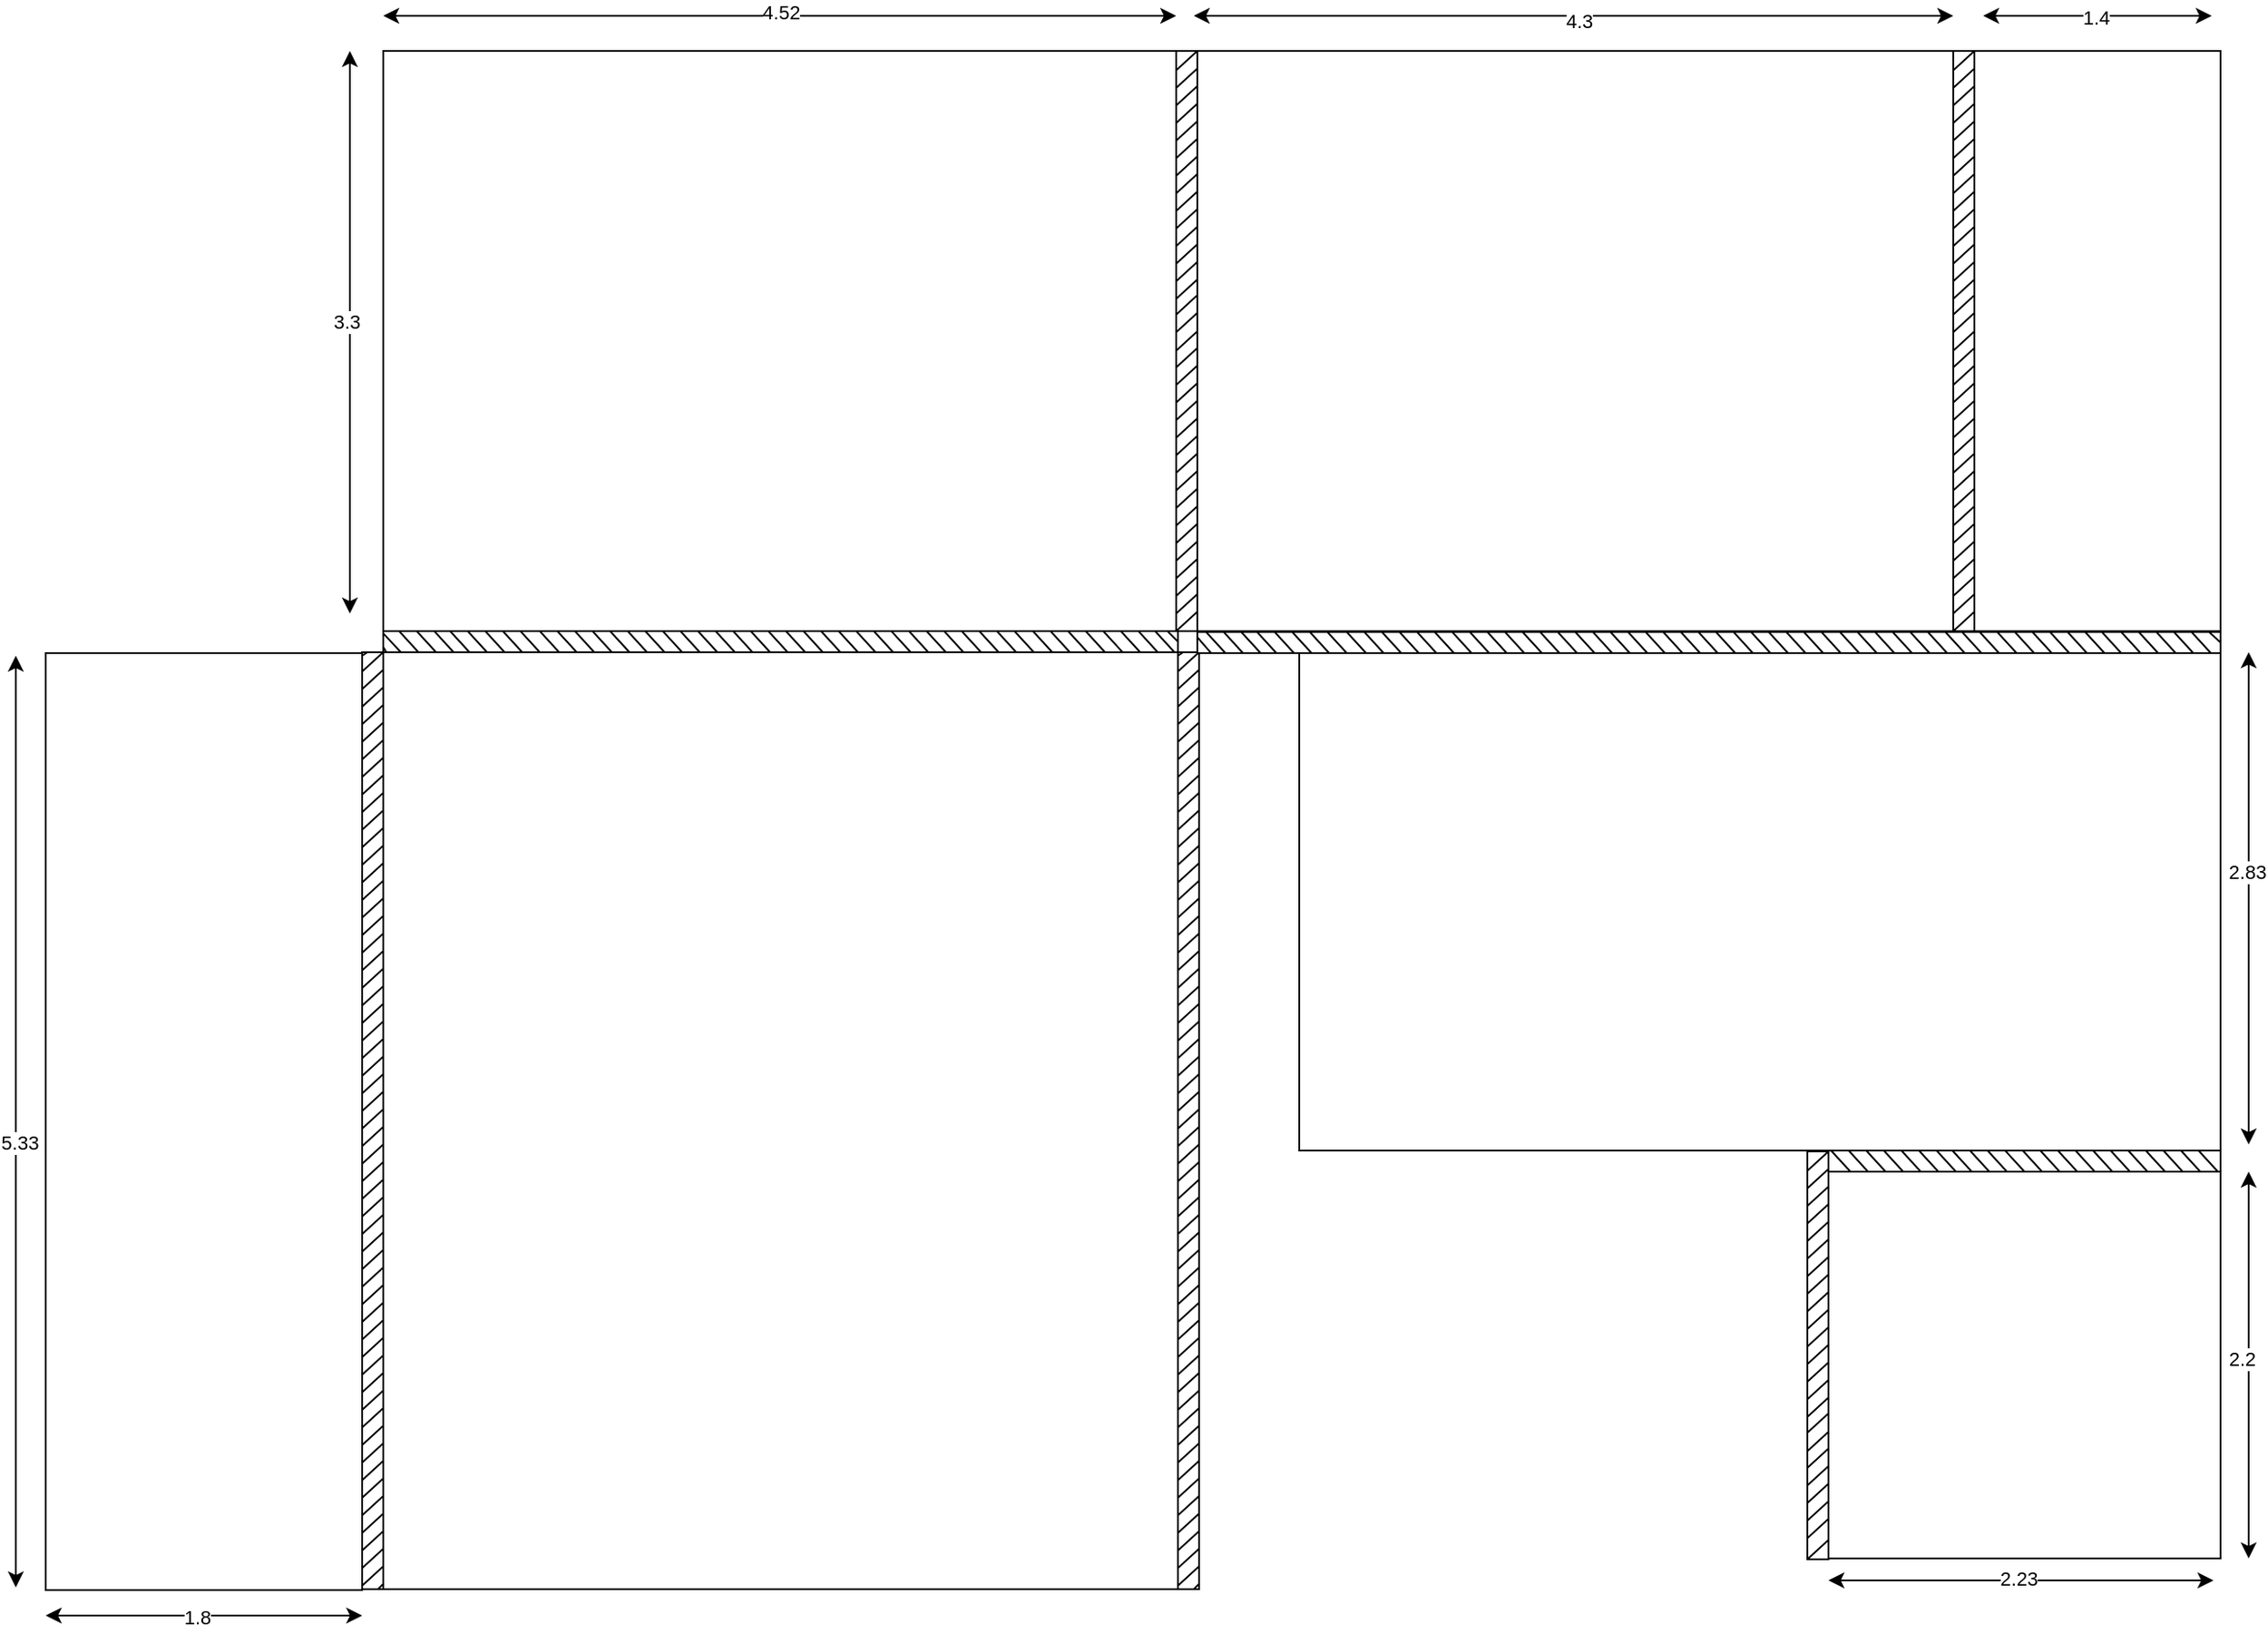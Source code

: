 <mxfile version="21.5.2" type="github">
  <diagram name="第 1 页" id="e8m3HavPDa0HkODhK_ue">
    <mxGraphModel dx="2375" dy="1360" grid="1" gridSize="10" guides="1" tooltips="1" connect="1" arrows="1" fold="1" page="1" pageScale="1" pageWidth="827" pageHeight="1169" math="0" shadow="0">
      <root>
        <mxCell id="0" />
        <mxCell id="1" parent="0" />
        <mxCell id="gyeuEvGROa_GYthgPSTE-1" value="" style="rounded=0;whiteSpace=wrap;html=1;" vertex="1" parent="1">
          <mxGeometry x="219" y="30" width="452" height="330" as="geometry" />
        </mxCell>
        <mxCell id="gyeuEvGROa_GYthgPSTE-2" value="" style="rounded=0;whiteSpace=wrap;html=1;" vertex="1" parent="1">
          <mxGeometry x="682" y="30" width="430" height="330" as="geometry" />
        </mxCell>
        <mxCell id="gyeuEvGROa_GYthgPSTE-3" value="" style="rounded=0;whiteSpace=wrap;html=1;" vertex="1" parent="1">
          <mxGeometry x="1124" y="30" width="140" height="330" as="geometry" />
        </mxCell>
        <mxCell id="gyeuEvGROa_GYthgPSTE-4" value="" style="rounded=0;whiteSpace=wrap;html=1;" vertex="1" parent="1">
          <mxGeometry x="219" y="372" width="452" height="533" as="geometry" />
        </mxCell>
        <mxCell id="gyeuEvGROa_GYthgPSTE-5" value="" style="rounded=0;whiteSpace=wrap;html=1;" vertex="1" parent="1">
          <mxGeometry x="740" y="372.5" width="524" height="283" as="geometry" />
        </mxCell>
        <mxCell id="gyeuEvGROa_GYthgPSTE-6" value="" style="rounded=0;whiteSpace=wrap;html=1;" vertex="1" parent="1">
          <mxGeometry x="1041" y="667.5" width="223" height="220" as="geometry" />
        </mxCell>
        <mxCell id="gyeuEvGROa_GYthgPSTE-7" value="" style="rounded=0;whiteSpace=wrap;html=1;" vertex="1" parent="1">
          <mxGeometry x="27" y="372.5" width="180" height="533" as="geometry" />
        </mxCell>
        <mxCell id="gyeuEvGROa_GYthgPSTE-8" value="" style="endArrow=classic;startArrow=classic;html=1;rounded=0;" edge="1" parent="1">
          <mxGeometry width="50" height="50" relative="1" as="geometry">
            <mxPoint x="27" y="920" as="sourcePoint" />
            <mxPoint x="207" y="920" as="targetPoint" />
          </mxGeometry>
        </mxCell>
        <mxCell id="gyeuEvGROa_GYthgPSTE-9" value="1.8" style="edgeLabel;html=1;align=center;verticalAlign=middle;resizable=0;points=[];" vertex="1" connectable="0" parent="gyeuEvGROa_GYthgPSTE-8">
          <mxGeometry x="-0.052" y="-1" relative="1" as="geometry">
            <mxPoint as="offset" />
          </mxGeometry>
        </mxCell>
        <mxCell id="gyeuEvGROa_GYthgPSTE-10" value="" style="endArrow=classic;startArrow=classic;html=1;rounded=0;" edge="1" parent="1">
          <mxGeometry width="50" height="50" relative="1" as="geometry">
            <mxPoint x="10" y="904" as="sourcePoint" />
            <mxPoint x="10" y="374" as="targetPoint" />
          </mxGeometry>
        </mxCell>
        <mxCell id="gyeuEvGROa_GYthgPSTE-11" value="5.33" style="edgeLabel;html=1;align=center;verticalAlign=middle;resizable=0;points=[];" vertex="1" connectable="0" parent="gyeuEvGROa_GYthgPSTE-10">
          <mxGeometry x="-0.046" y="-2" relative="1" as="geometry">
            <mxPoint as="offset" />
          </mxGeometry>
        </mxCell>
        <mxCell id="gyeuEvGROa_GYthgPSTE-12" value="" style="endArrow=classic;startArrow=classic;html=1;rounded=0;" edge="1" parent="1">
          <mxGeometry width="50" height="50" relative="1" as="geometry">
            <mxPoint x="200" y="350" as="sourcePoint" />
            <mxPoint x="200" y="30" as="targetPoint" />
          </mxGeometry>
        </mxCell>
        <mxCell id="gyeuEvGROa_GYthgPSTE-13" value="3.3" style="edgeLabel;html=1;align=center;verticalAlign=middle;resizable=0;points=[];" vertex="1" connectable="0" parent="gyeuEvGROa_GYthgPSTE-12">
          <mxGeometry x="0.042" y="2" relative="1" as="geometry">
            <mxPoint as="offset" />
          </mxGeometry>
        </mxCell>
        <mxCell id="gyeuEvGROa_GYthgPSTE-14" value="" style="endArrow=classic;startArrow=classic;html=1;rounded=0;" edge="1" parent="1">
          <mxGeometry width="50" height="50" relative="1" as="geometry">
            <mxPoint x="219" y="10" as="sourcePoint" />
            <mxPoint x="670" y="10" as="targetPoint" />
          </mxGeometry>
        </mxCell>
        <mxCell id="gyeuEvGROa_GYthgPSTE-15" value="4.52" style="edgeLabel;html=1;align=center;verticalAlign=middle;resizable=0;points=[];" vertex="1" connectable="0" parent="gyeuEvGROa_GYthgPSTE-14">
          <mxGeometry x="0.001" y="2" relative="1" as="geometry">
            <mxPoint as="offset" />
          </mxGeometry>
        </mxCell>
        <mxCell id="gyeuEvGROa_GYthgPSTE-16" value="" style="endArrow=classic;startArrow=classic;html=1;rounded=0;" edge="1" parent="1">
          <mxGeometry width="50" height="50" relative="1" as="geometry">
            <mxPoint x="680" y="10" as="sourcePoint" />
            <mxPoint x="1112" y="10" as="targetPoint" />
          </mxGeometry>
        </mxCell>
        <mxCell id="gyeuEvGROa_GYthgPSTE-17" value="4.3" style="edgeLabel;html=1;align=center;verticalAlign=middle;resizable=0;points=[];" vertex="1" connectable="0" parent="gyeuEvGROa_GYthgPSTE-16">
          <mxGeometry x="0.012" y="-3" relative="1" as="geometry">
            <mxPoint as="offset" />
          </mxGeometry>
        </mxCell>
        <mxCell id="gyeuEvGROa_GYthgPSTE-18" value="" style="endArrow=classic;startArrow=classic;html=1;rounded=0;" edge="1" parent="1">
          <mxGeometry width="50" height="50" relative="1" as="geometry">
            <mxPoint x="1129" y="10" as="sourcePoint" />
            <mxPoint x="1259" y="10" as="targetPoint" />
          </mxGeometry>
        </mxCell>
        <mxCell id="gyeuEvGROa_GYthgPSTE-19" value="1.4" style="edgeLabel;html=1;align=center;verticalAlign=middle;resizable=0;points=[];" vertex="1" connectable="0" parent="gyeuEvGROa_GYthgPSTE-18">
          <mxGeometry x="-0.026" y="-1" relative="1" as="geometry">
            <mxPoint as="offset" />
          </mxGeometry>
        </mxCell>
        <mxCell id="gyeuEvGROa_GYthgPSTE-20" value="" style="endArrow=classic;startArrow=classic;html=1;rounded=0;" edge="1" parent="1">
          <mxGeometry width="50" height="50" relative="1" as="geometry">
            <mxPoint x="1280" y="652" as="sourcePoint" />
            <mxPoint x="1280" y="372" as="targetPoint" />
          </mxGeometry>
        </mxCell>
        <mxCell id="gyeuEvGROa_GYthgPSTE-21" value="2.83" style="edgeLabel;html=1;align=center;verticalAlign=middle;resizable=0;points=[];" vertex="1" connectable="0" parent="gyeuEvGROa_GYthgPSTE-20">
          <mxGeometry x="0.11" y="1" relative="1" as="geometry">
            <mxPoint as="offset" />
          </mxGeometry>
        </mxCell>
        <mxCell id="gyeuEvGROa_GYthgPSTE-22" value="" style="endArrow=classic;startArrow=classic;html=1;rounded=0;" edge="1" parent="1">
          <mxGeometry width="50" height="50" relative="1" as="geometry">
            <mxPoint x="1280" y="887.5" as="sourcePoint" />
            <mxPoint x="1280" y="667.5" as="targetPoint" />
          </mxGeometry>
        </mxCell>
        <mxCell id="gyeuEvGROa_GYthgPSTE-23" value="2.2" style="edgeLabel;html=1;align=center;verticalAlign=middle;resizable=0;points=[];" vertex="1" connectable="0" parent="gyeuEvGROa_GYthgPSTE-22">
          <mxGeometry x="0.03" y="4" relative="1" as="geometry">
            <mxPoint as="offset" />
          </mxGeometry>
        </mxCell>
        <mxCell id="gyeuEvGROa_GYthgPSTE-24" value="" style="endArrow=classic;startArrow=classic;html=1;rounded=0;" edge="1" parent="1">
          <mxGeometry width="50" height="50" relative="1" as="geometry">
            <mxPoint x="1041" y="900" as="sourcePoint" />
            <mxPoint x="1260" y="900" as="targetPoint" />
          </mxGeometry>
        </mxCell>
        <mxCell id="gyeuEvGROa_GYthgPSTE-25" value="2.23" style="edgeLabel;html=1;align=center;verticalAlign=middle;resizable=0;points=[];" vertex="1" connectable="0" parent="gyeuEvGROa_GYthgPSTE-24">
          <mxGeometry x="-0.015" y="1" relative="1" as="geometry">
            <mxPoint as="offset" />
          </mxGeometry>
        </mxCell>
        <mxCell id="gyeuEvGROa_GYthgPSTE-77" value="" style="group" vertex="1" connectable="0" parent="1">
          <mxGeometry x="670" y="30" width="12" height="330" as="geometry" />
        </mxCell>
        <mxCell id="gyeuEvGROa_GYthgPSTE-26" value="" style="rounded=0;whiteSpace=wrap;html=1;shadow=0;" vertex="1" parent="gyeuEvGROa_GYthgPSTE-77">
          <mxGeometry width="12" height="330" as="geometry" />
        </mxCell>
        <mxCell id="gyeuEvGROa_GYthgPSTE-27" value="" style="endArrow=none;html=1;rounded=0;entryX=0.97;entryY=0.422;entryDx=0;entryDy=0;entryPerimeter=0;" edge="1" parent="gyeuEvGROa_GYthgPSTE-77" target="gyeuEvGROa_GYthgPSTE-26">
          <mxGeometry width="50" height="50" relative="1" as="geometry">
            <mxPoint y="150" as="sourcePoint" />
            <mxPoint x="11" y="140" as="targetPoint" />
          </mxGeometry>
        </mxCell>
        <mxCell id="gyeuEvGROa_GYthgPSTE-28" value="" style="endArrow=none;html=1;rounded=0;entryX=0.97;entryY=0.422;entryDx=0;entryDy=0;entryPerimeter=0;" edge="1" parent="gyeuEvGROa_GYthgPSTE-77">
          <mxGeometry width="50" height="50" relative="1" as="geometry">
            <mxPoint y="160" as="sourcePoint" />
            <mxPoint x="12" y="149" as="targetPoint" />
          </mxGeometry>
        </mxCell>
        <mxCell id="gyeuEvGROa_GYthgPSTE-29" value="" style="endArrow=none;html=1;rounded=0;entryX=0.97;entryY=0.422;entryDx=0;entryDy=0;entryPerimeter=0;" edge="1" parent="gyeuEvGROa_GYthgPSTE-77">
          <mxGeometry width="50" height="50" relative="1" as="geometry">
            <mxPoint y="170.5" as="sourcePoint" />
            <mxPoint x="12" y="159.5" as="targetPoint" />
          </mxGeometry>
        </mxCell>
        <mxCell id="gyeuEvGROa_GYthgPSTE-30" value="" style="endArrow=none;html=1;rounded=0;entryX=0.97;entryY=0.422;entryDx=0;entryDy=0;entryPerimeter=0;" edge="1" parent="gyeuEvGROa_GYthgPSTE-77">
          <mxGeometry width="50" height="50" relative="1" as="geometry">
            <mxPoint y="180" as="sourcePoint" />
            <mxPoint x="12" y="169" as="targetPoint" />
          </mxGeometry>
        </mxCell>
        <mxCell id="gyeuEvGROa_GYthgPSTE-31" value="" style="endArrow=none;html=1;rounded=0;entryX=0.97;entryY=0.422;entryDx=0;entryDy=0;entryPerimeter=0;" edge="1" parent="gyeuEvGROa_GYthgPSTE-77">
          <mxGeometry width="50" height="50" relative="1" as="geometry">
            <mxPoint y="190" as="sourcePoint" />
            <mxPoint x="12" y="179" as="targetPoint" />
          </mxGeometry>
        </mxCell>
        <mxCell id="gyeuEvGROa_GYthgPSTE-32" value="" style="endArrow=none;html=1;rounded=0;entryX=0.97;entryY=0.422;entryDx=0;entryDy=0;entryPerimeter=0;" edge="1" parent="gyeuEvGROa_GYthgPSTE-77">
          <mxGeometry width="50" height="50" relative="1" as="geometry">
            <mxPoint y="200" as="sourcePoint" />
            <mxPoint x="12" y="189" as="targetPoint" />
          </mxGeometry>
        </mxCell>
        <mxCell id="gyeuEvGROa_GYthgPSTE-33" value="" style="endArrow=none;html=1;rounded=0;entryX=0.97;entryY=0.422;entryDx=0;entryDy=0;entryPerimeter=0;" edge="1" parent="gyeuEvGROa_GYthgPSTE-77">
          <mxGeometry width="50" height="50" relative="1" as="geometry">
            <mxPoint y="210" as="sourcePoint" />
            <mxPoint x="12" y="199" as="targetPoint" />
          </mxGeometry>
        </mxCell>
        <mxCell id="gyeuEvGROa_GYthgPSTE-34" value="" style="endArrow=none;html=1;rounded=0;entryX=0.97;entryY=0.422;entryDx=0;entryDy=0;entryPerimeter=0;" edge="1" parent="gyeuEvGROa_GYthgPSTE-77">
          <mxGeometry width="50" height="50" relative="1" as="geometry">
            <mxPoint y="220" as="sourcePoint" />
            <mxPoint x="12" y="209" as="targetPoint" />
          </mxGeometry>
        </mxCell>
        <mxCell id="gyeuEvGROa_GYthgPSTE-35" value="" style="endArrow=none;html=1;rounded=0;entryX=0.97;entryY=0.422;entryDx=0;entryDy=0;entryPerimeter=0;" edge="1" parent="gyeuEvGROa_GYthgPSTE-77">
          <mxGeometry width="50" height="50" relative="1" as="geometry">
            <mxPoint y="230" as="sourcePoint" />
            <mxPoint x="12" y="219" as="targetPoint" />
          </mxGeometry>
        </mxCell>
        <mxCell id="gyeuEvGROa_GYthgPSTE-36" value="" style="endArrow=none;html=1;rounded=0;entryX=0.97;entryY=0.422;entryDx=0;entryDy=0;entryPerimeter=0;" edge="1" parent="gyeuEvGROa_GYthgPSTE-77">
          <mxGeometry width="50" height="50" relative="1" as="geometry">
            <mxPoint y="240" as="sourcePoint" />
            <mxPoint x="12" y="229" as="targetPoint" />
          </mxGeometry>
        </mxCell>
        <mxCell id="gyeuEvGROa_GYthgPSTE-37" value="" style="endArrow=none;html=1;rounded=0;entryX=0.97;entryY=0.422;entryDx=0;entryDy=0;entryPerimeter=0;" edge="1" parent="gyeuEvGROa_GYthgPSTE-77">
          <mxGeometry width="50" height="50" relative="1" as="geometry">
            <mxPoint y="250" as="sourcePoint" />
            <mxPoint x="12" y="239" as="targetPoint" />
          </mxGeometry>
        </mxCell>
        <mxCell id="gyeuEvGROa_GYthgPSTE-38" value="" style="endArrow=none;html=1;rounded=0;entryX=0.97;entryY=0.422;entryDx=0;entryDy=0;entryPerimeter=0;" edge="1" parent="gyeuEvGROa_GYthgPSTE-77">
          <mxGeometry width="50" height="50" relative="1" as="geometry">
            <mxPoint y="260" as="sourcePoint" />
            <mxPoint x="12" y="249" as="targetPoint" />
          </mxGeometry>
        </mxCell>
        <mxCell id="gyeuEvGROa_GYthgPSTE-40" value="" style="endArrow=none;html=1;rounded=0;entryX=0.97;entryY=0.422;entryDx=0;entryDy=0;entryPerimeter=0;" edge="1" parent="gyeuEvGROa_GYthgPSTE-77">
          <mxGeometry width="50" height="50" relative="1" as="geometry">
            <mxPoint y="270" as="sourcePoint" />
            <mxPoint x="12" y="259" as="targetPoint" />
          </mxGeometry>
        </mxCell>
        <mxCell id="gyeuEvGROa_GYthgPSTE-41" value="" style="endArrow=none;html=1;rounded=0;entryX=0.97;entryY=0.422;entryDx=0;entryDy=0;entryPerimeter=0;" edge="1" parent="gyeuEvGROa_GYthgPSTE-77">
          <mxGeometry width="50" height="50" relative="1" as="geometry">
            <mxPoint y="280" as="sourcePoint" />
            <mxPoint x="12" y="269" as="targetPoint" />
          </mxGeometry>
        </mxCell>
        <mxCell id="gyeuEvGROa_GYthgPSTE-42" value="" style="endArrow=none;html=1;rounded=0;entryX=0.97;entryY=0.422;entryDx=0;entryDy=0;entryPerimeter=0;" edge="1" parent="gyeuEvGROa_GYthgPSTE-77">
          <mxGeometry width="50" height="50" relative="1" as="geometry">
            <mxPoint y="290" as="sourcePoint" />
            <mxPoint x="12" y="279" as="targetPoint" />
          </mxGeometry>
        </mxCell>
        <mxCell id="gyeuEvGROa_GYthgPSTE-43" value="" style="endArrow=none;html=1;rounded=0;entryX=0.97;entryY=0.422;entryDx=0;entryDy=0;entryPerimeter=0;" edge="1" parent="gyeuEvGROa_GYthgPSTE-77">
          <mxGeometry width="50" height="50" relative="1" as="geometry">
            <mxPoint y="300" as="sourcePoint" />
            <mxPoint x="12" y="289" as="targetPoint" />
          </mxGeometry>
        </mxCell>
        <mxCell id="gyeuEvGROa_GYthgPSTE-44" value="" style="endArrow=none;html=1;rounded=0;entryX=0.97;entryY=0.422;entryDx=0;entryDy=0;entryPerimeter=0;" edge="1" parent="gyeuEvGROa_GYthgPSTE-77">
          <mxGeometry width="50" height="50" relative="1" as="geometry">
            <mxPoint y="310" as="sourcePoint" />
            <mxPoint x="12" y="299" as="targetPoint" />
          </mxGeometry>
        </mxCell>
        <mxCell id="gyeuEvGROa_GYthgPSTE-45" value="" style="endArrow=none;html=1;rounded=0;entryX=0.97;entryY=0.422;entryDx=0;entryDy=0;entryPerimeter=0;" edge="1" parent="gyeuEvGROa_GYthgPSTE-77">
          <mxGeometry width="50" height="50" relative="1" as="geometry">
            <mxPoint y="320" as="sourcePoint" />
            <mxPoint x="12" y="309" as="targetPoint" />
          </mxGeometry>
        </mxCell>
        <mxCell id="gyeuEvGROa_GYthgPSTE-46" value="" style="endArrow=none;html=1;rounded=0;entryX=0.97;entryY=0.422;entryDx=0;entryDy=0;entryPerimeter=0;" edge="1" parent="gyeuEvGROa_GYthgPSTE-77">
          <mxGeometry width="50" height="50" relative="1" as="geometry">
            <mxPoint y="330" as="sourcePoint" />
            <mxPoint x="12" y="319" as="targetPoint" />
          </mxGeometry>
        </mxCell>
        <mxCell id="gyeuEvGROa_GYthgPSTE-47" value="" style="endArrow=none;html=1;rounded=0;entryX=0.97;entryY=0.422;entryDx=0;entryDy=0;entryPerimeter=0;" edge="1" parent="gyeuEvGROa_GYthgPSTE-77">
          <mxGeometry width="50" height="50" relative="1" as="geometry">
            <mxPoint y="11" as="sourcePoint" />
            <mxPoint x="12" as="targetPoint" />
          </mxGeometry>
        </mxCell>
        <mxCell id="gyeuEvGROa_GYthgPSTE-48" value="" style="endArrow=none;html=1;rounded=0;entryX=0.97;entryY=0.422;entryDx=0;entryDy=0;entryPerimeter=0;" edge="1" parent="gyeuEvGROa_GYthgPSTE-77">
          <mxGeometry width="50" height="50" relative="1" as="geometry">
            <mxPoint y="21" as="sourcePoint" />
            <mxPoint x="12" y="10" as="targetPoint" />
          </mxGeometry>
        </mxCell>
        <mxCell id="gyeuEvGROa_GYthgPSTE-49" value="" style="endArrow=none;html=1;rounded=0;entryX=0.97;entryY=0.422;entryDx=0;entryDy=0;entryPerimeter=0;" edge="1" parent="gyeuEvGROa_GYthgPSTE-77">
          <mxGeometry width="50" height="50" relative="1" as="geometry">
            <mxPoint y="31" as="sourcePoint" />
            <mxPoint x="12" y="20" as="targetPoint" />
          </mxGeometry>
        </mxCell>
        <mxCell id="gyeuEvGROa_GYthgPSTE-50" value="" style="endArrow=none;html=1;rounded=0;entryX=0.97;entryY=0.422;entryDx=0;entryDy=0;entryPerimeter=0;" edge="1" parent="gyeuEvGROa_GYthgPSTE-77">
          <mxGeometry width="50" height="50" relative="1" as="geometry">
            <mxPoint y="41" as="sourcePoint" />
            <mxPoint x="12" y="30" as="targetPoint" />
          </mxGeometry>
        </mxCell>
        <mxCell id="gyeuEvGROa_GYthgPSTE-51" value="" style="endArrow=none;html=1;rounded=0;entryX=0.97;entryY=0.422;entryDx=0;entryDy=0;entryPerimeter=0;" edge="1" parent="gyeuEvGROa_GYthgPSTE-77">
          <mxGeometry width="50" height="50" relative="1" as="geometry">
            <mxPoint y="61" as="sourcePoint" />
            <mxPoint x="12" y="50" as="targetPoint" />
          </mxGeometry>
        </mxCell>
        <mxCell id="gyeuEvGROa_GYthgPSTE-52" value="" style="endArrow=none;html=1;rounded=0;entryX=0.97;entryY=0.422;entryDx=0;entryDy=0;entryPerimeter=0;" edge="1" parent="gyeuEvGROa_GYthgPSTE-77">
          <mxGeometry width="50" height="50" relative="1" as="geometry">
            <mxPoint y="71" as="sourcePoint" />
            <mxPoint x="12" y="60" as="targetPoint" />
          </mxGeometry>
        </mxCell>
        <mxCell id="gyeuEvGROa_GYthgPSTE-53" value="" style="endArrow=none;html=1;rounded=0;entryX=0.97;entryY=0.422;entryDx=0;entryDy=0;entryPerimeter=0;" edge="1" parent="gyeuEvGROa_GYthgPSTE-77">
          <mxGeometry width="50" height="50" relative="1" as="geometry">
            <mxPoint y="51" as="sourcePoint" />
            <mxPoint x="12" y="40" as="targetPoint" />
          </mxGeometry>
        </mxCell>
        <mxCell id="gyeuEvGROa_GYthgPSTE-70" value="" style="endArrow=none;html=1;rounded=0;entryX=0.97;entryY=0.422;entryDx=0;entryDy=0;entryPerimeter=0;" edge="1" parent="gyeuEvGROa_GYthgPSTE-77">
          <mxGeometry width="50" height="50" relative="1" as="geometry">
            <mxPoint y="81" as="sourcePoint" />
            <mxPoint x="12" y="70" as="targetPoint" />
          </mxGeometry>
        </mxCell>
        <mxCell id="gyeuEvGROa_GYthgPSTE-71" value="" style="endArrow=none;html=1;rounded=0;entryX=0.97;entryY=0.422;entryDx=0;entryDy=0;entryPerimeter=0;" edge="1" parent="gyeuEvGROa_GYthgPSTE-77">
          <mxGeometry width="50" height="50" relative="1" as="geometry">
            <mxPoint y="91" as="sourcePoint" />
            <mxPoint x="12" y="80" as="targetPoint" />
          </mxGeometry>
        </mxCell>
        <mxCell id="gyeuEvGROa_GYthgPSTE-72" value="" style="endArrow=none;html=1;rounded=0;entryX=0.97;entryY=0.422;entryDx=0;entryDy=0;entryPerimeter=0;" edge="1" parent="gyeuEvGROa_GYthgPSTE-77">
          <mxGeometry width="50" height="50" relative="1" as="geometry">
            <mxPoint y="101" as="sourcePoint" />
            <mxPoint x="12" y="90" as="targetPoint" />
          </mxGeometry>
        </mxCell>
        <mxCell id="gyeuEvGROa_GYthgPSTE-73" value="" style="endArrow=none;html=1;rounded=0;entryX=0.97;entryY=0.422;entryDx=0;entryDy=0;entryPerimeter=0;" edge="1" parent="gyeuEvGROa_GYthgPSTE-77">
          <mxGeometry width="50" height="50" relative="1" as="geometry">
            <mxPoint y="111" as="sourcePoint" />
            <mxPoint x="12" y="100" as="targetPoint" />
          </mxGeometry>
        </mxCell>
        <mxCell id="gyeuEvGROa_GYthgPSTE-74" value="" style="endArrow=none;html=1;rounded=0;entryX=0.97;entryY=0.422;entryDx=0;entryDy=0;entryPerimeter=0;" edge="1" parent="gyeuEvGROa_GYthgPSTE-77">
          <mxGeometry width="50" height="50" relative="1" as="geometry">
            <mxPoint y="131" as="sourcePoint" />
            <mxPoint x="12" y="120" as="targetPoint" />
          </mxGeometry>
        </mxCell>
        <mxCell id="gyeuEvGROa_GYthgPSTE-75" value="" style="endArrow=none;html=1;rounded=0;entryX=0.97;entryY=0.422;entryDx=0;entryDy=0;entryPerimeter=0;" edge="1" parent="gyeuEvGROa_GYthgPSTE-77">
          <mxGeometry width="50" height="50" relative="1" as="geometry">
            <mxPoint y="141" as="sourcePoint" />
            <mxPoint x="12" y="130" as="targetPoint" />
          </mxGeometry>
        </mxCell>
        <mxCell id="gyeuEvGROa_GYthgPSTE-76" value="" style="endArrow=none;html=1;rounded=0;entryX=0.97;entryY=0.422;entryDx=0;entryDy=0;entryPerimeter=0;" edge="1" parent="gyeuEvGROa_GYthgPSTE-77">
          <mxGeometry width="50" height="50" relative="1" as="geometry">
            <mxPoint y="121" as="sourcePoint" />
            <mxPoint x="12" y="110" as="targetPoint" />
          </mxGeometry>
        </mxCell>
        <mxCell id="gyeuEvGROa_GYthgPSTE-78" value="" style="group" vertex="1" connectable="0" parent="1">
          <mxGeometry x="1112" y="30" width="12" height="330" as="geometry" />
        </mxCell>
        <mxCell id="gyeuEvGROa_GYthgPSTE-79" value="" style="rounded=0;whiteSpace=wrap;html=1;shadow=0;" vertex="1" parent="gyeuEvGROa_GYthgPSTE-78">
          <mxGeometry width="12" height="330" as="geometry" />
        </mxCell>
        <mxCell id="gyeuEvGROa_GYthgPSTE-80" value="" style="endArrow=none;html=1;rounded=0;entryX=0.97;entryY=0.422;entryDx=0;entryDy=0;entryPerimeter=0;" edge="1" parent="gyeuEvGROa_GYthgPSTE-78" target="gyeuEvGROa_GYthgPSTE-79">
          <mxGeometry width="50" height="50" relative="1" as="geometry">
            <mxPoint y="150" as="sourcePoint" />
            <mxPoint x="11" y="140" as="targetPoint" />
          </mxGeometry>
        </mxCell>
        <mxCell id="gyeuEvGROa_GYthgPSTE-81" value="" style="endArrow=none;html=1;rounded=0;entryX=0.97;entryY=0.422;entryDx=0;entryDy=0;entryPerimeter=0;" edge="1" parent="gyeuEvGROa_GYthgPSTE-78">
          <mxGeometry width="50" height="50" relative="1" as="geometry">
            <mxPoint y="160" as="sourcePoint" />
            <mxPoint x="12" y="149" as="targetPoint" />
          </mxGeometry>
        </mxCell>
        <mxCell id="gyeuEvGROa_GYthgPSTE-82" value="" style="endArrow=none;html=1;rounded=0;entryX=0.97;entryY=0.422;entryDx=0;entryDy=0;entryPerimeter=0;" edge="1" parent="gyeuEvGROa_GYthgPSTE-78">
          <mxGeometry width="50" height="50" relative="1" as="geometry">
            <mxPoint y="170.5" as="sourcePoint" />
            <mxPoint x="12" y="159.5" as="targetPoint" />
          </mxGeometry>
        </mxCell>
        <mxCell id="gyeuEvGROa_GYthgPSTE-83" value="" style="endArrow=none;html=1;rounded=0;entryX=0.97;entryY=0.422;entryDx=0;entryDy=0;entryPerimeter=0;" edge="1" parent="gyeuEvGROa_GYthgPSTE-78">
          <mxGeometry width="50" height="50" relative="1" as="geometry">
            <mxPoint y="180" as="sourcePoint" />
            <mxPoint x="12" y="169" as="targetPoint" />
          </mxGeometry>
        </mxCell>
        <mxCell id="gyeuEvGROa_GYthgPSTE-84" value="" style="endArrow=none;html=1;rounded=0;entryX=0.97;entryY=0.422;entryDx=0;entryDy=0;entryPerimeter=0;" edge="1" parent="gyeuEvGROa_GYthgPSTE-78">
          <mxGeometry width="50" height="50" relative="1" as="geometry">
            <mxPoint y="190" as="sourcePoint" />
            <mxPoint x="12" y="179" as="targetPoint" />
          </mxGeometry>
        </mxCell>
        <mxCell id="gyeuEvGROa_GYthgPSTE-85" value="" style="endArrow=none;html=1;rounded=0;entryX=0.97;entryY=0.422;entryDx=0;entryDy=0;entryPerimeter=0;" edge="1" parent="gyeuEvGROa_GYthgPSTE-78">
          <mxGeometry width="50" height="50" relative="1" as="geometry">
            <mxPoint y="200" as="sourcePoint" />
            <mxPoint x="12" y="189" as="targetPoint" />
          </mxGeometry>
        </mxCell>
        <mxCell id="gyeuEvGROa_GYthgPSTE-86" value="" style="endArrow=none;html=1;rounded=0;entryX=0.97;entryY=0.422;entryDx=0;entryDy=0;entryPerimeter=0;" edge="1" parent="gyeuEvGROa_GYthgPSTE-78">
          <mxGeometry width="50" height="50" relative="1" as="geometry">
            <mxPoint y="210" as="sourcePoint" />
            <mxPoint x="12" y="199" as="targetPoint" />
          </mxGeometry>
        </mxCell>
        <mxCell id="gyeuEvGROa_GYthgPSTE-87" value="" style="endArrow=none;html=1;rounded=0;entryX=0.97;entryY=0.422;entryDx=0;entryDy=0;entryPerimeter=0;" edge="1" parent="gyeuEvGROa_GYthgPSTE-78">
          <mxGeometry width="50" height="50" relative="1" as="geometry">
            <mxPoint y="220" as="sourcePoint" />
            <mxPoint x="12" y="209" as="targetPoint" />
          </mxGeometry>
        </mxCell>
        <mxCell id="gyeuEvGROa_GYthgPSTE-88" value="" style="endArrow=none;html=1;rounded=0;entryX=0.97;entryY=0.422;entryDx=0;entryDy=0;entryPerimeter=0;" edge="1" parent="gyeuEvGROa_GYthgPSTE-78">
          <mxGeometry width="50" height="50" relative="1" as="geometry">
            <mxPoint y="230" as="sourcePoint" />
            <mxPoint x="12" y="219" as="targetPoint" />
          </mxGeometry>
        </mxCell>
        <mxCell id="gyeuEvGROa_GYthgPSTE-89" value="" style="endArrow=none;html=1;rounded=0;entryX=0.97;entryY=0.422;entryDx=0;entryDy=0;entryPerimeter=0;" edge="1" parent="gyeuEvGROa_GYthgPSTE-78">
          <mxGeometry width="50" height="50" relative="1" as="geometry">
            <mxPoint y="240" as="sourcePoint" />
            <mxPoint x="12" y="229" as="targetPoint" />
          </mxGeometry>
        </mxCell>
        <mxCell id="gyeuEvGROa_GYthgPSTE-90" value="" style="endArrow=none;html=1;rounded=0;entryX=0.97;entryY=0.422;entryDx=0;entryDy=0;entryPerimeter=0;" edge="1" parent="gyeuEvGROa_GYthgPSTE-78">
          <mxGeometry width="50" height="50" relative="1" as="geometry">
            <mxPoint y="250" as="sourcePoint" />
            <mxPoint x="12" y="239" as="targetPoint" />
          </mxGeometry>
        </mxCell>
        <mxCell id="gyeuEvGROa_GYthgPSTE-91" value="" style="endArrow=none;html=1;rounded=0;entryX=0.97;entryY=0.422;entryDx=0;entryDy=0;entryPerimeter=0;" edge="1" parent="gyeuEvGROa_GYthgPSTE-78">
          <mxGeometry width="50" height="50" relative="1" as="geometry">
            <mxPoint y="260" as="sourcePoint" />
            <mxPoint x="12" y="249" as="targetPoint" />
          </mxGeometry>
        </mxCell>
        <mxCell id="gyeuEvGROa_GYthgPSTE-92" value="" style="endArrow=none;html=1;rounded=0;entryX=0.97;entryY=0.422;entryDx=0;entryDy=0;entryPerimeter=0;" edge="1" parent="gyeuEvGROa_GYthgPSTE-78">
          <mxGeometry width="50" height="50" relative="1" as="geometry">
            <mxPoint y="270" as="sourcePoint" />
            <mxPoint x="12" y="259" as="targetPoint" />
          </mxGeometry>
        </mxCell>
        <mxCell id="gyeuEvGROa_GYthgPSTE-93" value="" style="endArrow=none;html=1;rounded=0;entryX=0.97;entryY=0.422;entryDx=0;entryDy=0;entryPerimeter=0;" edge="1" parent="gyeuEvGROa_GYthgPSTE-78">
          <mxGeometry width="50" height="50" relative="1" as="geometry">
            <mxPoint y="280" as="sourcePoint" />
            <mxPoint x="12" y="269" as="targetPoint" />
          </mxGeometry>
        </mxCell>
        <mxCell id="gyeuEvGROa_GYthgPSTE-94" value="" style="endArrow=none;html=1;rounded=0;entryX=0.97;entryY=0.422;entryDx=0;entryDy=0;entryPerimeter=0;" edge="1" parent="gyeuEvGROa_GYthgPSTE-78">
          <mxGeometry width="50" height="50" relative="1" as="geometry">
            <mxPoint y="290" as="sourcePoint" />
            <mxPoint x="12" y="279" as="targetPoint" />
          </mxGeometry>
        </mxCell>
        <mxCell id="gyeuEvGROa_GYthgPSTE-95" value="" style="endArrow=none;html=1;rounded=0;entryX=0.97;entryY=0.422;entryDx=0;entryDy=0;entryPerimeter=0;" edge="1" parent="gyeuEvGROa_GYthgPSTE-78">
          <mxGeometry width="50" height="50" relative="1" as="geometry">
            <mxPoint y="300" as="sourcePoint" />
            <mxPoint x="12" y="289" as="targetPoint" />
          </mxGeometry>
        </mxCell>
        <mxCell id="gyeuEvGROa_GYthgPSTE-96" value="" style="endArrow=none;html=1;rounded=0;entryX=0.97;entryY=0.422;entryDx=0;entryDy=0;entryPerimeter=0;" edge="1" parent="gyeuEvGROa_GYthgPSTE-78">
          <mxGeometry width="50" height="50" relative="1" as="geometry">
            <mxPoint y="310" as="sourcePoint" />
            <mxPoint x="12" y="299" as="targetPoint" />
          </mxGeometry>
        </mxCell>
        <mxCell id="gyeuEvGROa_GYthgPSTE-97" value="" style="endArrow=none;html=1;rounded=0;entryX=0.97;entryY=0.422;entryDx=0;entryDy=0;entryPerimeter=0;" edge="1" parent="gyeuEvGROa_GYthgPSTE-78">
          <mxGeometry width="50" height="50" relative="1" as="geometry">
            <mxPoint y="320" as="sourcePoint" />
            <mxPoint x="12" y="309" as="targetPoint" />
          </mxGeometry>
        </mxCell>
        <mxCell id="gyeuEvGROa_GYthgPSTE-98" value="" style="endArrow=none;html=1;rounded=0;entryX=0.97;entryY=0.422;entryDx=0;entryDy=0;entryPerimeter=0;" edge="1" parent="gyeuEvGROa_GYthgPSTE-78">
          <mxGeometry width="50" height="50" relative="1" as="geometry">
            <mxPoint y="330" as="sourcePoint" />
            <mxPoint x="12" y="319" as="targetPoint" />
          </mxGeometry>
        </mxCell>
        <mxCell id="gyeuEvGROa_GYthgPSTE-99" value="" style="endArrow=none;html=1;rounded=0;entryX=0.97;entryY=0.422;entryDx=0;entryDy=0;entryPerimeter=0;" edge="1" parent="gyeuEvGROa_GYthgPSTE-78">
          <mxGeometry width="50" height="50" relative="1" as="geometry">
            <mxPoint y="11" as="sourcePoint" />
            <mxPoint x="12" as="targetPoint" />
          </mxGeometry>
        </mxCell>
        <mxCell id="gyeuEvGROa_GYthgPSTE-100" value="" style="endArrow=none;html=1;rounded=0;entryX=0.97;entryY=0.422;entryDx=0;entryDy=0;entryPerimeter=0;" edge="1" parent="gyeuEvGROa_GYthgPSTE-78">
          <mxGeometry width="50" height="50" relative="1" as="geometry">
            <mxPoint y="21" as="sourcePoint" />
            <mxPoint x="12" y="10" as="targetPoint" />
          </mxGeometry>
        </mxCell>
        <mxCell id="gyeuEvGROa_GYthgPSTE-101" value="" style="endArrow=none;html=1;rounded=0;entryX=0.97;entryY=0.422;entryDx=0;entryDy=0;entryPerimeter=0;" edge="1" parent="gyeuEvGROa_GYthgPSTE-78">
          <mxGeometry width="50" height="50" relative="1" as="geometry">
            <mxPoint y="31" as="sourcePoint" />
            <mxPoint x="12" y="20" as="targetPoint" />
          </mxGeometry>
        </mxCell>
        <mxCell id="gyeuEvGROa_GYthgPSTE-102" value="" style="endArrow=none;html=1;rounded=0;entryX=0.97;entryY=0.422;entryDx=0;entryDy=0;entryPerimeter=0;" edge="1" parent="gyeuEvGROa_GYthgPSTE-78">
          <mxGeometry width="50" height="50" relative="1" as="geometry">
            <mxPoint y="41" as="sourcePoint" />
            <mxPoint x="12" y="30" as="targetPoint" />
          </mxGeometry>
        </mxCell>
        <mxCell id="gyeuEvGROa_GYthgPSTE-103" value="" style="endArrow=none;html=1;rounded=0;entryX=0.97;entryY=0.422;entryDx=0;entryDy=0;entryPerimeter=0;" edge="1" parent="gyeuEvGROa_GYthgPSTE-78">
          <mxGeometry width="50" height="50" relative="1" as="geometry">
            <mxPoint y="61" as="sourcePoint" />
            <mxPoint x="12" y="50" as="targetPoint" />
          </mxGeometry>
        </mxCell>
        <mxCell id="gyeuEvGROa_GYthgPSTE-104" value="" style="endArrow=none;html=1;rounded=0;entryX=0.97;entryY=0.422;entryDx=0;entryDy=0;entryPerimeter=0;" edge="1" parent="gyeuEvGROa_GYthgPSTE-78">
          <mxGeometry width="50" height="50" relative="1" as="geometry">
            <mxPoint y="71" as="sourcePoint" />
            <mxPoint x="12" y="60" as="targetPoint" />
          </mxGeometry>
        </mxCell>
        <mxCell id="gyeuEvGROa_GYthgPSTE-105" value="" style="endArrow=none;html=1;rounded=0;entryX=0.97;entryY=0.422;entryDx=0;entryDy=0;entryPerimeter=0;" edge="1" parent="gyeuEvGROa_GYthgPSTE-78">
          <mxGeometry width="50" height="50" relative="1" as="geometry">
            <mxPoint y="51" as="sourcePoint" />
            <mxPoint x="12" y="40" as="targetPoint" />
          </mxGeometry>
        </mxCell>
        <mxCell id="gyeuEvGROa_GYthgPSTE-106" value="" style="endArrow=none;html=1;rounded=0;entryX=0.97;entryY=0.422;entryDx=0;entryDy=0;entryPerimeter=0;" edge="1" parent="gyeuEvGROa_GYthgPSTE-78">
          <mxGeometry width="50" height="50" relative="1" as="geometry">
            <mxPoint y="81" as="sourcePoint" />
            <mxPoint x="12" y="70" as="targetPoint" />
          </mxGeometry>
        </mxCell>
        <mxCell id="gyeuEvGROa_GYthgPSTE-107" value="" style="endArrow=none;html=1;rounded=0;entryX=0.97;entryY=0.422;entryDx=0;entryDy=0;entryPerimeter=0;" edge="1" parent="gyeuEvGROa_GYthgPSTE-78">
          <mxGeometry width="50" height="50" relative="1" as="geometry">
            <mxPoint y="91" as="sourcePoint" />
            <mxPoint x="12" y="80" as="targetPoint" />
          </mxGeometry>
        </mxCell>
        <mxCell id="gyeuEvGROa_GYthgPSTE-108" value="" style="endArrow=none;html=1;rounded=0;entryX=0.97;entryY=0.422;entryDx=0;entryDy=0;entryPerimeter=0;" edge="1" parent="gyeuEvGROa_GYthgPSTE-78">
          <mxGeometry width="50" height="50" relative="1" as="geometry">
            <mxPoint y="101" as="sourcePoint" />
            <mxPoint x="12" y="90" as="targetPoint" />
          </mxGeometry>
        </mxCell>
        <mxCell id="gyeuEvGROa_GYthgPSTE-109" value="" style="endArrow=none;html=1;rounded=0;entryX=0.97;entryY=0.422;entryDx=0;entryDy=0;entryPerimeter=0;" edge="1" parent="gyeuEvGROa_GYthgPSTE-78">
          <mxGeometry width="50" height="50" relative="1" as="geometry">
            <mxPoint y="111" as="sourcePoint" />
            <mxPoint x="12" y="100" as="targetPoint" />
          </mxGeometry>
        </mxCell>
        <mxCell id="gyeuEvGROa_GYthgPSTE-110" value="" style="endArrow=none;html=1;rounded=0;entryX=0.97;entryY=0.422;entryDx=0;entryDy=0;entryPerimeter=0;" edge="1" parent="gyeuEvGROa_GYthgPSTE-78">
          <mxGeometry width="50" height="50" relative="1" as="geometry">
            <mxPoint y="131" as="sourcePoint" />
            <mxPoint x="12" y="120" as="targetPoint" />
          </mxGeometry>
        </mxCell>
        <mxCell id="gyeuEvGROa_GYthgPSTE-111" value="" style="endArrow=none;html=1;rounded=0;entryX=0.97;entryY=0.422;entryDx=0;entryDy=0;entryPerimeter=0;" edge="1" parent="gyeuEvGROa_GYthgPSTE-78">
          <mxGeometry width="50" height="50" relative="1" as="geometry">
            <mxPoint y="141" as="sourcePoint" />
            <mxPoint x="12" y="130" as="targetPoint" />
          </mxGeometry>
        </mxCell>
        <mxCell id="gyeuEvGROa_GYthgPSTE-112" value="" style="endArrow=none;html=1;rounded=0;entryX=0.97;entryY=0.422;entryDx=0;entryDy=0;entryPerimeter=0;" edge="1" parent="gyeuEvGROa_GYthgPSTE-78">
          <mxGeometry width="50" height="50" relative="1" as="geometry">
            <mxPoint y="121" as="sourcePoint" />
            <mxPoint x="12" y="110" as="targetPoint" />
          </mxGeometry>
        </mxCell>
        <mxCell id="gyeuEvGROa_GYthgPSTE-207" value="" style="group;rotation=90;" vertex="1" connectable="0" parent="1">
          <mxGeometry x="-54" y="632" width="533" height="12" as="geometry" />
        </mxCell>
        <mxCell id="gyeuEvGROa_GYthgPSTE-114" value="" style="rounded=0;whiteSpace=wrap;html=1;shadow=0;rotation=180;container=0;" vertex="1" parent="gyeuEvGROa_GYthgPSTE-207">
          <mxGeometry x="261" y="-260" width="12" height="533" as="geometry" />
        </mxCell>
        <mxCell id="gyeuEvGROa_GYthgPSTE-116" value="" style="endArrow=none;html=1;rounded=0;entryX=0.97;entryY=0.422;entryDx=0;entryDy=0;entryPerimeter=0;" edge="1" parent="gyeuEvGROa_GYthgPSTE-207">
          <mxGeometry width="50" height="50" relative="1" as="geometry">
            <mxPoint x="273" y="-90" as="sourcePoint" />
            <mxPoint x="261" y="-79" as="targetPoint" />
          </mxGeometry>
        </mxCell>
        <mxCell id="gyeuEvGROa_GYthgPSTE-117" value="" style="endArrow=none;html=1;rounded=0;entryX=0.97;entryY=0.422;entryDx=0;entryDy=0;entryPerimeter=0;" edge="1" parent="gyeuEvGROa_GYthgPSTE-207">
          <mxGeometry width="50" height="50" relative="1" as="geometry">
            <mxPoint x="273" y="-100" as="sourcePoint" />
            <mxPoint x="261" y="-89" as="targetPoint" />
          </mxGeometry>
        </mxCell>
        <mxCell id="gyeuEvGROa_GYthgPSTE-118" value="" style="endArrow=none;html=1;rounded=0;entryX=0.97;entryY=0.422;entryDx=0;entryDy=0;entryPerimeter=0;" edge="1" parent="gyeuEvGROa_GYthgPSTE-207">
          <mxGeometry width="50" height="50" relative="1" as="geometry">
            <mxPoint x="273" y="-110" as="sourcePoint" />
            <mxPoint x="261" y="-99" as="targetPoint" />
          </mxGeometry>
        </mxCell>
        <mxCell id="gyeuEvGROa_GYthgPSTE-119" value="" style="endArrow=none;html=1;rounded=0;entryX=0.97;entryY=0.422;entryDx=0;entryDy=0;entryPerimeter=0;" edge="1" parent="gyeuEvGROa_GYthgPSTE-207">
          <mxGeometry width="50" height="50" relative="1" as="geometry">
            <mxPoint x="273" y="-120" as="sourcePoint" />
            <mxPoint x="261" y="-109" as="targetPoint" />
          </mxGeometry>
        </mxCell>
        <mxCell id="gyeuEvGROa_GYthgPSTE-120" value="" style="endArrow=none;html=1;rounded=0;entryX=0.97;entryY=0.422;entryDx=0;entryDy=0;entryPerimeter=0;" edge="1" parent="gyeuEvGROa_GYthgPSTE-207">
          <mxGeometry width="50" height="50" relative="1" as="geometry">
            <mxPoint x="273" y="-130" as="sourcePoint" />
            <mxPoint x="261" y="-119" as="targetPoint" />
          </mxGeometry>
        </mxCell>
        <mxCell id="gyeuEvGROa_GYthgPSTE-121" value="" style="endArrow=none;html=1;rounded=0;entryX=0.97;entryY=0.422;entryDx=0;entryDy=0;entryPerimeter=0;" edge="1" parent="gyeuEvGROa_GYthgPSTE-207">
          <mxGeometry width="50" height="50" relative="1" as="geometry">
            <mxPoint x="273" y="-140" as="sourcePoint" />
            <mxPoint x="261" y="-129" as="targetPoint" />
          </mxGeometry>
        </mxCell>
        <mxCell id="gyeuEvGROa_GYthgPSTE-122" value="" style="endArrow=none;html=1;rounded=0;entryX=0.97;entryY=0.422;entryDx=0;entryDy=0;entryPerimeter=0;" edge="1" parent="gyeuEvGROa_GYthgPSTE-207">
          <mxGeometry width="50" height="50" relative="1" as="geometry">
            <mxPoint x="273" y="-150" as="sourcePoint" />
            <mxPoint x="261" y="-139" as="targetPoint" />
          </mxGeometry>
        </mxCell>
        <mxCell id="gyeuEvGROa_GYthgPSTE-123" value="" style="endArrow=none;html=1;rounded=0;entryX=0.97;entryY=0.422;entryDx=0;entryDy=0;entryPerimeter=0;" edge="1" parent="gyeuEvGROa_GYthgPSTE-207">
          <mxGeometry width="50" height="50" relative="1" as="geometry">
            <mxPoint x="273" y="-160" as="sourcePoint" />
            <mxPoint x="261" y="-149" as="targetPoint" />
          </mxGeometry>
        </mxCell>
        <mxCell id="gyeuEvGROa_GYthgPSTE-124" value="" style="endArrow=none;html=1;rounded=0;entryX=0.97;entryY=0.422;entryDx=0;entryDy=0;entryPerimeter=0;" edge="1" parent="gyeuEvGROa_GYthgPSTE-207">
          <mxGeometry width="50" height="50" relative="1" as="geometry">
            <mxPoint x="273" y="-170" as="sourcePoint" />
            <mxPoint x="261" y="-159" as="targetPoint" />
          </mxGeometry>
        </mxCell>
        <mxCell id="gyeuEvGROa_GYthgPSTE-125" value="" style="endArrow=none;html=1;rounded=0;entryX=0.97;entryY=0.422;entryDx=0;entryDy=0;entryPerimeter=0;" edge="1" parent="gyeuEvGROa_GYthgPSTE-207">
          <mxGeometry width="50" height="50" relative="1" as="geometry">
            <mxPoint x="273" y="-180" as="sourcePoint" />
            <mxPoint x="261" y="-169" as="targetPoint" />
          </mxGeometry>
        </mxCell>
        <mxCell id="gyeuEvGROa_GYthgPSTE-126" value="" style="endArrow=none;html=1;rounded=0;entryX=0.97;entryY=0.422;entryDx=0;entryDy=0;entryPerimeter=0;" edge="1" parent="gyeuEvGROa_GYthgPSTE-207">
          <mxGeometry width="50" height="50" relative="1" as="geometry">
            <mxPoint x="273" y="-190" as="sourcePoint" />
            <mxPoint x="261" y="-179" as="targetPoint" />
          </mxGeometry>
        </mxCell>
        <mxCell id="gyeuEvGROa_GYthgPSTE-127" value="" style="endArrow=none;html=1;rounded=0;entryX=0.97;entryY=0.422;entryDx=0;entryDy=0;entryPerimeter=0;" edge="1" parent="gyeuEvGROa_GYthgPSTE-207">
          <mxGeometry width="50" height="50" relative="1" as="geometry">
            <mxPoint x="273" y="-200" as="sourcePoint" />
            <mxPoint x="261" y="-189" as="targetPoint" />
          </mxGeometry>
        </mxCell>
        <mxCell id="gyeuEvGROa_GYthgPSTE-128" value="" style="endArrow=none;html=1;rounded=0;entryX=0.97;entryY=0.422;entryDx=0;entryDy=0;entryPerimeter=0;" edge="1" parent="gyeuEvGROa_GYthgPSTE-207">
          <mxGeometry width="50" height="50" relative="1" as="geometry">
            <mxPoint x="273" y="-210" as="sourcePoint" />
            <mxPoint x="261" y="-199" as="targetPoint" />
          </mxGeometry>
        </mxCell>
        <mxCell id="gyeuEvGROa_GYthgPSTE-129" value="" style="endArrow=none;html=1;rounded=0;entryX=0.97;entryY=0.422;entryDx=0;entryDy=0;entryPerimeter=0;" edge="1" parent="gyeuEvGROa_GYthgPSTE-207">
          <mxGeometry width="50" height="50" relative="1" as="geometry">
            <mxPoint x="273" y="-220" as="sourcePoint" />
            <mxPoint x="261" y="-209" as="targetPoint" />
          </mxGeometry>
        </mxCell>
        <mxCell id="gyeuEvGROa_GYthgPSTE-130" value="" style="endArrow=none;html=1;rounded=0;entryX=0.97;entryY=0.422;entryDx=0;entryDy=0;entryPerimeter=0;" edge="1" parent="gyeuEvGROa_GYthgPSTE-207">
          <mxGeometry width="50" height="50" relative="1" as="geometry">
            <mxPoint x="273" y="-230" as="sourcePoint" />
            <mxPoint x="261" y="-219" as="targetPoint" />
          </mxGeometry>
        </mxCell>
        <mxCell id="gyeuEvGROa_GYthgPSTE-131" value="" style="endArrow=none;html=1;rounded=0;entryX=0.97;entryY=0.422;entryDx=0;entryDy=0;entryPerimeter=0;" edge="1" parent="gyeuEvGROa_GYthgPSTE-207">
          <mxGeometry width="50" height="50" relative="1" as="geometry">
            <mxPoint x="273" y="-240" as="sourcePoint" />
            <mxPoint x="261" y="-229" as="targetPoint" />
          </mxGeometry>
        </mxCell>
        <mxCell id="gyeuEvGROa_GYthgPSTE-132" value="" style="endArrow=none;html=1;rounded=0;entryX=0.97;entryY=0.422;entryDx=0;entryDy=0;entryPerimeter=0;" edge="1" parent="gyeuEvGROa_GYthgPSTE-207">
          <mxGeometry width="50" height="50" relative="1" as="geometry">
            <mxPoint x="273" y="-250" as="sourcePoint" />
            <mxPoint x="261" y="-239" as="targetPoint" />
          </mxGeometry>
        </mxCell>
        <mxCell id="gyeuEvGROa_GYthgPSTE-133" value="" style="endArrow=none;html=1;rounded=0;entryX=0.97;entryY=0.422;entryDx=0;entryDy=0;entryPerimeter=0;" edge="1" parent="gyeuEvGROa_GYthgPSTE-207">
          <mxGeometry width="50" height="50" relative="1" as="geometry">
            <mxPoint x="273" y="-260" as="sourcePoint" />
            <mxPoint x="261" y="-249" as="targetPoint" />
          </mxGeometry>
        </mxCell>
        <mxCell id="gyeuEvGROa_GYthgPSTE-134" value="" style="endArrow=none;html=1;rounded=0;entryX=0.97;entryY=0.422;entryDx=0;entryDy=0;entryPerimeter=0;" edge="1" parent="gyeuEvGROa_GYthgPSTE-207">
          <mxGeometry width="50" height="50" relative="1" as="geometry">
            <mxPoint x="273" y="230" as="sourcePoint" />
            <mxPoint x="261" y="241" as="targetPoint" />
          </mxGeometry>
        </mxCell>
        <mxCell id="gyeuEvGROa_GYthgPSTE-135" value="" style="endArrow=none;html=1;rounded=0;entryX=0.97;entryY=0.422;entryDx=0;entryDy=0;entryPerimeter=0;" edge="1" parent="gyeuEvGROa_GYthgPSTE-207">
          <mxGeometry width="50" height="50" relative="1" as="geometry">
            <mxPoint x="273" y="220" as="sourcePoint" />
            <mxPoint x="261" y="231" as="targetPoint" />
          </mxGeometry>
        </mxCell>
        <mxCell id="gyeuEvGROa_GYthgPSTE-136" value="" style="endArrow=none;html=1;rounded=0;entryX=0.97;entryY=0.422;entryDx=0;entryDy=0;entryPerimeter=0;" edge="1" parent="gyeuEvGROa_GYthgPSTE-207">
          <mxGeometry width="50" height="50" relative="1" as="geometry">
            <mxPoint x="273" y="210" as="sourcePoint" />
            <mxPoint x="261" y="221" as="targetPoint" />
          </mxGeometry>
        </mxCell>
        <mxCell id="gyeuEvGROa_GYthgPSTE-137" value="" style="endArrow=none;html=1;rounded=0;entryX=0.97;entryY=0.422;entryDx=0;entryDy=0;entryPerimeter=0;" edge="1" parent="gyeuEvGROa_GYthgPSTE-207">
          <mxGeometry width="50" height="50" relative="1" as="geometry">
            <mxPoint x="273" y="200" as="sourcePoint" />
            <mxPoint x="261" y="211" as="targetPoint" />
          </mxGeometry>
        </mxCell>
        <mxCell id="gyeuEvGROa_GYthgPSTE-138" value="" style="endArrow=none;html=1;rounded=0;entryX=0.97;entryY=0.422;entryDx=0;entryDy=0;entryPerimeter=0;" edge="1" parent="gyeuEvGROa_GYthgPSTE-207">
          <mxGeometry width="50" height="50" relative="1" as="geometry">
            <mxPoint x="273" y="180" as="sourcePoint" />
            <mxPoint x="261" y="191" as="targetPoint" />
          </mxGeometry>
        </mxCell>
        <mxCell id="gyeuEvGROa_GYthgPSTE-139" value="" style="endArrow=none;html=1;rounded=0;entryX=0.97;entryY=0.422;entryDx=0;entryDy=0;entryPerimeter=0;" edge="1" parent="gyeuEvGROa_GYthgPSTE-207">
          <mxGeometry width="50" height="50" relative="1" as="geometry">
            <mxPoint x="273" y="170" as="sourcePoint" />
            <mxPoint x="261" y="181" as="targetPoint" />
          </mxGeometry>
        </mxCell>
        <mxCell id="gyeuEvGROa_GYthgPSTE-140" value="" style="endArrow=none;html=1;rounded=0;entryX=0.97;entryY=0.422;entryDx=0;entryDy=0;entryPerimeter=0;" edge="1" parent="gyeuEvGROa_GYthgPSTE-207">
          <mxGeometry width="50" height="50" relative="1" as="geometry">
            <mxPoint x="273" y="190" as="sourcePoint" />
            <mxPoint x="261" y="201" as="targetPoint" />
          </mxGeometry>
        </mxCell>
        <mxCell id="gyeuEvGROa_GYthgPSTE-141" value="" style="endArrow=none;html=1;rounded=0;entryX=0.97;entryY=0.422;entryDx=0;entryDy=0;entryPerimeter=0;" edge="1" parent="gyeuEvGROa_GYthgPSTE-207">
          <mxGeometry width="50" height="50" relative="1" as="geometry">
            <mxPoint x="273" y="160" as="sourcePoint" />
            <mxPoint x="261" y="171" as="targetPoint" />
          </mxGeometry>
        </mxCell>
        <mxCell id="gyeuEvGROa_GYthgPSTE-142" value="" style="endArrow=none;html=1;rounded=0;entryX=0.97;entryY=0.422;entryDx=0;entryDy=0;entryPerimeter=0;" edge="1" parent="gyeuEvGROa_GYthgPSTE-207">
          <mxGeometry width="50" height="50" relative="1" as="geometry">
            <mxPoint x="273" y="150" as="sourcePoint" />
            <mxPoint x="261" y="161" as="targetPoint" />
          </mxGeometry>
        </mxCell>
        <mxCell id="gyeuEvGROa_GYthgPSTE-143" value="" style="endArrow=none;html=1;rounded=0;entryX=0.97;entryY=0.422;entryDx=0;entryDy=0;entryPerimeter=0;" edge="1" parent="gyeuEvGROa_GYthgPSTE-207">
          <mxGeometry width="50" height="50" relative="1" as="geometry">
            <mxPoint x="273" y="140" as="sourcePoint" />
            <mxPoint x="261" y="151" as="targetPoint" />
          </mxGeometry>
        </mxCell>
        <mxCell id="gyeuEvGROa_GYthgPSTE-144" value="" style="endArrow=none;html=1;rounded=0;entryX=0.97;entryY=0.422;entryDx=0;entryDy=0;entryPerimeter=0;" edge="1" parent="gyeuEvGROa_GYthgPSTE-207">
          <mxGeometry width="50" height="50" relative="1" as="geometry">
            <mxPoint x="273" y="130" as="sourcePoint" />
            <mxPoint x="261" y="141" as="targetPoint" />
          </mxGeometry>
        </mxCell>
        <mxCell id="gyeuEvGROa_GYthgPSTE-145" value="" style="endArrow=none;html=1;rounded=0;entryX=0.97;entryY=0.422;entryDx=0;entryDy=0;entryPerimeter=0;" edge="1" parent="gyeuEvGROa_GYthgPSTE-207">
          <mxGeometry width="50" height="50" relative="1" as="geometry">
            <mxPoint x="273" y="110" as="sourcePoint" />
            <mxPoint x="261" y="121" as="targetPoint" />
          </mxGeometry>
        </mxCell>
        <mxCell id="gyeuEvGROa_GYthgPSTE-146" value="" style="endArrow=none;html=1;rounded=0;entryX=0.97;entryY=0.422;entryDx=0;entryDy=0;entryPerimeter=0;" edge="1" parent="gyeuEvGROa_GYthgPSTE-207">
          <mxGeometry width="50" height="50" relative="1" as="geometry">
            <mxPoint x="273" y="100" as="sourcePoint" />
            <mxPoint x="261" y="111" as="targetPoint" />
          </mxGeometry>
        </mxCell>
        <mxCell id="gyeuEvGROa_GYthgPSTE-147" value="" style="endArrow=none;html=1;rounded=0;entryX=0.97;entryY=0.422;entryDx=0;entryDy=0;entryPerimeter=0;" edge="1" parent="gyeuEvGROa_GYthgPSTE-207">
          <mxGeometry width="50" height="50" relative="1" as="geometry">
            <mxPoint x="273" y="120" as="sourcePoint" />
            <mxPoint x="261" y="131" as="targetPoint" />
          </mxGeometry>
        </mxCell>
        <mxCell id="gyeuEvGROa_GYthgPSTE-183" value="" style="endArrow=none;html=1;rounded=0;entryX=0.97;entryY=0.422;entryDx=0;entryDy=0;entryPerimeter=0;" edge="1" parent="gyeuEvGROa_GYthgPSTE-207">
          <mxGeometry width="50" height="50" relative="1" as="geometry">
            <mxPoint x="273" y="90" as="sourcePoint" />
            <mxPoint x="261" y="101" as="targetPoint" />
          </mxGeometry>
        </mxCell>
        <mxCell id="gyeuEvGROa_GYthgPSTE-184" value="" style="endArrow=none;html=1;rounded=0;entryX=0.97;entryY=0.422;entryDx=0;entryDy=0;entryPerimeter=0;" edge="1" parent="gyeuEvGROa_GYthgPSTE-207">
          <mxGeometry width="50" height="50" relative="1" as="geometry">
            <mxPoint x="273" y="80" as="sourcePoint" />
            <mxPoint x="261" y="91" as="targetPoint" />
          </mxGeometry>
        </mxCell>
        <mxCell id="gyeuEvGROa_GYthgPSTE-185" value="" style="endArrow=none;html=1;rounded=0;entryX=0.97;entryY=0.422;entryDx=0;entryDy=0;entryPerimeter=0;" edge="1" parent="gyeuEvGROa_GYthgPSTE-207">
          <mxGeometry width="50" height="50" relative="1" as="geometry">
            <mxPoint x="273" y="70" as="sourcePoint" />
            <mxPoint x="261" y="81" as="targetPoint" />
          </mxGeometry>
        </mxCell>
        <mxCell id="gyeuEvGROa_GYthgPSTE-186" value="" style="endArrow=none;html=1;rounded=0;entryX=0.97;entryY=0.422;entryDx=0;entryDy=0;entryPerimeter=0;" edge="1" parent="gyeuEvGROa_GYthgPSTE-207">
          <mxGeometry width="50" height="50" relative="1" as="geometry">
            <mxPoint x="273" y="60" as="sourcePoint" />
            <mxPoint x="261" y="71" as="targetPoint" />
          </mxGeometry>
        </mxCell>
        <mxCell id="gyeuEvGROa_GYthgPSTE-187" value="" style="endArrow=none;html=1;rounded=0;entryX=0.97;entryY=0.422;entryDx=0;entryDy=0;entryPerimeter=0;" edge="1" parent="gyeuEvGROa_GYthgPSTE-207">
          <mxGeometry width="50" height="50" relative="1" as="geometry">
            <mxPoint x="273" y="50" as="sourcePoint" />
            <mxPoint x="261" y="61" as="targetPoint" />
          </mxGeometry>
        </mxCell>
        <mxCell id="gyeuEvGROa_GYthgPSTE-188" value="" style="endArrow=none;html=1;rounded=0;entryX=0.97;entryY=0.422;entryDx=0;entryDy=0;entryPerimeter=0;" edge="1" parent="gyeuEvGROa_GYthgPSTE-207">
          <mxGeometry width="50" height="50" relative="1" as="geometry">
            <mxPoint x="273" y="40" as="sourcePoint" />
            <mxPoint x="261" y="51" as="targetPoint" />
          </mxGeometry>
        </mxCell>
        <mxCell id="gyeuEvGROa_GYthgPSTE-189" value="" style="endArrow=none;html=1;rounded=0;entryX=0.97;entryY=0.422;entryDx=0;entryDy=0;entryPerimeter=0;" edge="1" parent="gyeuEvGROa_GYthgPSTE-207">
          <mxGeometry width="50" height="50" relative="1" as="geometry">
            <mxPoint x="273" y="30" as="sourcePoint" />
            <mxPoint x="261" y="41" as="targetPoint" />
          </mxGeometry>
        </mxCell>
        <mxCell id="gyeuEvGROa_GYthgPSTE-190" value="" style="endArrow=none;html=1;rounded=0;entryX=0.97;entryY=0.422;entryDx=0;entryDy=0;entryPerimeter=0;" edge="1" parent="gyeuEvGROa_GYthgPSTE-207">
          <mxGeometry width="50" height="50" relative="1" as="geometry">
            <mxPoint x="273" y="20" as="sourcePoint" />
            <mxPoint x="261" y="31" as="targetPoint" />
          </mxGeometry>
        </mxCell>
        <mxCell id="gyeuEvGROa_GYthgPSTE-191" value="" style="endArrow=none;html=1;rounded=0;entryX=0.97;entryY=0.422;entryDx=0;entryDy=0;entryPerimeter=0;" edge="1" parent="gyeuEvGROa_GYthgPSTE-207">
          <mxGeometry width="50" height="50" relative="1" as="geometry">
            <mxPoint x="273" y="10" as="sourcePoint" />
            <mxPoint x="261" y="21" as="targetPoint" />
          </mxGeometry>
        </mxCell>
        <mxCell id="gyeuEvGROa_GYthgPSTE-192" value="" style="endArrow=none;html=1;rounded=0;entryX=0.97;entryY=0.422;entryDx=0;entryDy=0;entryPerimeter=0;" edge="1" parent="gyeuEvGROa_GYthgPSTE-207">
          <mxGeometry width="50" height="50" relative="1" as="geometry">
            <mxPoint x="273" as="sourcePoint" />
            <mxPoint x="261" y="11" as="targetPoint" />
          </mxGeometry>
        </mxCell>
        <mxCell id="gyeuEvGROa_GYthgPSTE-193" value="" style="endArrow=none;html=1;rounded=0;entryX=0.97;entryY=0.422;entryDx=0;entryDy=0;entryPerimeter=0;" edge="1" parent="gyeuEvGROa_GYthgPSTE-207">
          <mxGeometry width="50" height="50" relative="1" as="geometry">
            <mxPoint x="273" y="-10" as="sourcePoint" />
            <mxPoint x="261" y="1" as="targetPoint" />
          </mxGeometry>
        </mxCell>
        <mxCell id="gyeuEvGROa_GYthgPSTE-194" value="" style="endArrow=none;html=1;rounded=0;entryX=0.97;entryY=0.422;entryDx=0;entryDy=0;entryPerimeter=0;" edge="1" parent="gyeuEvGROa_GYthgPSTE-207">
          <mxGeometry width="50" height="50" relative="1" as="geometry">
            <mxPoint x="273" y="-20" as="sourcePoint" />
            <mxPoint x="261" y="-9" as="targetPoint" />
          </mxGeometry>
        </mxCell>
        <mxCell id="gyeuEvGROa_GYthgPSTE-195" value="" style="endArrow=none;html=1;rounded=0;entryX=0.97;entryY=0.422;entryDx=0;entryDy=0;entryPerimeter=0;" edge="1" parent="gyeuEvGROa_GYthgPSTE-207">
          <mxGeometry width="50" height="50" relative="1" as="geometry">
            <mxPoint x="273" y="-30" as="sourcePoint" />
            <mxPoint x="261" y="-19" as="targetPoint" />
          </mxGeometry>
        </mxCell>
        <mxCell id="gyeuEvGROa_GYthgPSTE-196" value="" style="endArrow=none;html=1;rounded=0;entryX=0.97;entryY=0.422;entryDx=0;entryDy=0;entryPerimeter=0;" edge="1" parent="gyeuEvGROa_GYthgPSTE-207">
          <mxGeometry width="50" height="50" relative="1" as="geometry">
            <mxPoint x="273" y="-40" as="sourcePoint" />
            <mxPoint x="261" y="-29" as="targetPoint" />
          </mxGeometry>
        </mxCell>
        <mxCell id="gyeuEvGROa_GYthgPSTE-197" value="" style="endArrow=none;html=1;rounded=0;entryX=0.97;entryY=0.422;entryDx=0;entryDy=0;entryPerimeter=0;" edge="1" parent="gyeuEvGROa_GYthgPSTE-207">
          <mxGeometry width="50" height="50" relative="1" as="geometry">
            <mxPoint x="273" y="-50" as="sourcePoint" />
            <mxPoint x="261" y="-39" as="targetPoint" />
          </mxGeometry>
        </mxCell>
        <mxCell id="gyeuEvGROa_GYthgPSTE-198" value="" style="endArrow=none;html=1;rounded=0;entryX=0.97;entryY=0.422;entryDx=0;entryDy=0;entryPerimeter=0;" edge="1" parent="gyeuEvGROa_GYthgPSTE-207">
          <mxGeometry width="50" height="50" relative="1" as="geometry">
            <mxPoint x="273" y="-60" as="sourcePoint" />
            <mxPoint x="261" y="-49" as="targetPoint" />
          </mxGeometry>
        </mxCell>
        <mxCell id="gyeuEvGROa_GYthgPSTE-199" value="" style="endArrow=none;html=1;rounded=0;entryX=0.97;entryY=0.422;entryDx=0;entryDy=0;entryPerimeter=0;" edge="1" parent="gyeuEvGROa_GYthgPSTE-207">
          <mxGeometry width="50" height="50" relative="1" as="geometry">
            <mxPoint x="273" y="-70" as="sourcePoint" />
            <mxPoint x="261" y="-59" as="targetPoint" />
          </mxGeometry>
        </mxCell>
        <mxCell id="gyeuEvGROa_GYthgPSTE-200" value="" style="endArrow=none;html=1;rounded=0;entryX=0.97;entryY=0.422;entryDx=0;entryDy=0;entryPerimeter=0;" edge="1" parent="gyeuEvGROa_GYthgPSTE-207">
          <mxGeometry width="50" height="50" relative="1" as="geometry">
            <mxPoint x="273" y="-80" as="sourcePoint" />
            <mxPoint x="261" y="-69" as="targetPoint" />
          </mxGeometry>
        </mxCell>
        <mxCell id="gyeuEvGROa_GYthgPSTE-202" value="" style="endArrow=none;html=1;rounded=0;entryX=0.97;entryY=0.422;entryDx=0;entryDy=0;entryPerimeter=0;" edge="1" parent="gyeuEvGROa_GYthgPSTE-207">
          <mxGeometry width="50" height="50" relative="1" as="geometry">
            <mxPoint x="273" y="260" as="sourcePoint" />
            <mxPoint x="261" y="271" as="targetPoint" />
          </mxGeometry>
        </mxCell>
        <mxCell id="gyeuEvGROa_GYthgPSTE-203" value="" style="endArrow=none;html=1;rounded=0;entryX=0.97;entryY=0.422;entryDx=0;entryDy=0;entryPerimeter=0;" edge="1" parent="gyeuEvGROa_GYthgPSTE-207">
          <mxGeometry width="50" height="50" relative="1" as="geometry">
            <mxPoint x="273" y="250" as="sourcePoint" />
            <mxPoint x="261" y="261" as="targetPoint" />
          </mxGeometry>
        </mxCell>
        <mxCell id="gyeuEvGROa_GYthgPSTE-204" value="" style="endArrow=none;html=1;rounded=0;entryX=0.97;entryY=0.422;entryDx=0;entryDy=0;entryPerimeter=0;" edge="1" parent="gyeuEvGROa_GYthgPSTE-207">
          <mxGeometry width="50" height="50" relative="1" as="geometry">
            <mxPoint x="273" y="240" as="sourcePoint" />
            <mxPoint x="261" y="251" as="targetPoint" />
          </mxGeometry>
        </mxCell>
        <mxCell id="gyeuEvGROa_GYthgPSTE-205" value="" style="endArrow=none;html=1;rounded=0;entryX=0.25;entryY=0;entryDx=0;entryDy=0;" edge="1" parent="gyeuEvGROa_GYthgPSTE-207" target="gyeuEvGROa_GYthgPSTE-114">
          <mxGeometry width="50" height="50" relative="1" as="geometry">
            <mxPoint x="273" y="270" as="sourcePoint" />
            <mxPoint x="261" y="281" as="targetPoint" />
          </mxGeometry>
        </mxCell>
        <mxCell id="gyeuEvGROa_GYthgPSTE-206" value="" style="endArrow=none;html=1;rounded=0;entryX=1.01;entryY=0.996;entryDx=0;entryDy=0;entryPerimeter=0;exitX=0.75;exitY=1;exitDx=0;exitDy=0;" edge="1" parent="gyeuEvGROa_GYthgPSTE-207" source="gyeuEvGROa_GYthgPSTE-114" target="gyeuEvGROa_GYthgPSTE-114">
          <mxGeometry width="50" height="50" relative="1" as="geometry">
            <mxPoint x="263" y="-260" as="sourcePoint" />
            <mxPoint x="251" y="-249" as="targetPoint" />
          </mxGeometry>
        </mxCell>
        <mxCell id="gyeuEvGROa_GYthgPSTE-273" value="" style="group" vertex="1" connectable="0" parent="1">
          <mxGeometry x="219" y="360" width="452" height="12" as="geometry" />
        </mxCell>
        <mxCell id="gyeuEvGROa_GYthgPSTE-209" value="" style="rounded=0;whiteSpace=wrap;html=1;shadow=0;rotation=90;container=0;" vertex="1" parent="gyeuEvGROa_GYthgPSTE-273">
          <mxGeometry x="220" y="-220" width="12" height="452" as="geometry" />
        </mxCell>
        <mxCell id="gyeuEvGROa_GYthgPSTE-210" value="" style="endArrow=none;html=1;rounded=0;entryX=0.97;entryY=0.422;entryDx=0;entryDy=0;entryPerimeter=0;" edge="1" parent="gyeuEvGROa_GYthgPSTE-273">
          <mxGeometry width="50" height="50" relative="1" as="geometry">
            <mxPoint x="179" as="sourcePoint" />
            <mxPoint x="190" y="12" as="targetPoint" />
          </mxGeometry>
        </mxCell>
        <mxCell id="gyeuEvGROa_GYthgPSTE-211" value="" style="endArrow=none;html=1;rounded=0;entryX=0.97;entryY=0.422;entryDx=0;entryDy=0;entryPerimeter=0;" edge="1" parent="gyeuEvGROa_GYthgPSTE-273">
          <mxGeometry width="50" height="50" relative="1" as="geometry">
            <mxPoint x="169" as="sourcePoint" />
            <mxPoint x="180" y="12" as="targetPoint" />
          </mxGeometry>
        </mxCell>
        <mxCell id="gyeuEvGROa_GYthgPSTE-212" value="" style="endArrow=none;html=1;rounded=0;entryX=0.97;entryY=0.422;entryDx=0;entryDy=0;entryPerimeter=0;" edge="1" parent="gyeuEvGROa_GYthgPSTE-273">
          <mxGeometry width="50" height="50" relative="1" as="geometry">
            <mxPoint x="159" as="sourcePoint" />
            <mxPoint x="170" y="12" as="targetPoint" />
          </mxGeometry>
        </mxCell>
        <mxCell id="gyeuEvGROa_GYthgPSTE-213" value="" style="endArrow=none;html=1;rounded=0;entryX=0.97;entryY=0.422;entryDx=0;entryDy=0;entryPerimeter=0;" edge="1" parent="gyeuEvGROa_GYthgPSTE-273">
          <mxGeometry width="50" height="50" relative="1" as="geometry">
            <mxPoint x="149" as="sourcePoint" />
            <mxPoint x="160" y="12" as="targetPoint" />
          </mxGeometry>
        </mxCell>
        <mxCell id="gyeuEvGROa_GYthgPSTE-214" value="" style="endArrow=none;html=1;rounded=0;entryX=0.97;entryY=0.422;entryDx=0;entryDy=0;entryPerimeter=0;" edge="1" parent="gyeuEvGROa_GYthgPSTE-273">
          <mxGeometry width="50" height="50" relative="1" as="geometry">
            <mxPoint x="139" as="sourcePoint" />
            <mxPoint x="150" y="12" as="targetPoint" />
          </mxGeometry>
        </mxCell>
        <mxCell id="gyeuEvGROa_GYthgPSTE-215" value="" style="endArrow=none;html=1;rounded=0;entryX=0.97;entryY=0.422;entryDx=0;entryDy=0;entryPerimeter=0;" edge="1" parent="gyeuEvGROa_GYthgPSTE-273">
          <mxGeometry width="50" height="50" relative="1" as="geometry">
            <mxPoint x="129" as="sourcePoint" />
            <mxPoint x="140" y="12" as="targetPoint" />
          </mxGeometry>
        </mxCell>
        <mxCell id="gyeuEvGROa_GYthgPSTE-216" value="" style="endArrow=none;html=1;rounded=0;entryX=0.97;entryY=0.422;entryDx=0;entryDy=0;entryPerimeter=0;" edge="1" parent="gyeuEvGROa_GYthgPSTE-273">
          <mxGeometry width="50" height="50" relative="1" as="geometry">
            <mxPoint x="119" as="sourcePoint" />
            <mxPoint x="130" y="12" as="targetPoint" />
          </mxGeometry>
        </mxCell>
        <mxCell id="gyeuEvGROa_GYthgPSTE-217" value="" style="endArrow=none;html=1;rounded=0;entryX=0.97;entryY=0.422;entryDx=0;entryDy=0;entryPerimeter=0;" edge="1" parent="gyeuEvGROa_GYthgPSTE-273">
          <mxGeometry width="50" height="50" relative="1" as="geometry">
            <mxPoint x="109" as="sourcePoint" />
            <mxPoint x="120" y="12" as="targetPoint" />
          </mxGeometry>
        </mxCell>
        <mxCell id="gyeuEvGROa_GYthgPSTE-218" value="" style="endArrow=none;html=1;rounded=0;entryX=0.97;entryY=0.422;entryDx=0;entryDy=0;entryPerimeter=0;" edge="1" parent="gyeuEvGROa_GYthgPSTE-273">
          <mxGeometry width="50" height="50" relative="1" as="geometry">
            <mxPoint x="99" as="sourcePoint" />
            <mxPoint x="110" y="12" as="targetPoint" />
          </mxGeometry>
        </mxCell>
        <mxCell id="gyeuEvGROa_GYthgPSTE-219" value="" style="endArrow=none;html=1;rounded=0;entryX=0.97;entryY=0.422;entryDx=0;entryDy=0;entryPerimeter=0;" edge="1" parent="gyeuEvGROa_GYthgPSTE-273">
          <mxGeometry width="50" height="50" relative="1" as="geometry">
            <mxPoint x="89" as="sourcePoint" />
            <mxPoint x="100" y="12" as="targetPoint" />
          </mxGeometry>
        </mxCell>
        <mxCell id="gyeuEvGROa_GYthgPSTE-220" value="" style="endArrow=none;html=1;rounded=0;entryX=0.97;entryY=0.422;entryDx=0;entryDy=0;entryPerimeter=0;" edge="1" parent="gyeuEvGROa_GYthgPSTE-273">
          <mxGeometry width="50" height="50" relative="1" as="geometry">
            <mxPoint x="78" as="sourcePoint" />
            <mxPoint x="89" y="12" as="targetPoint" />
          </mxGeometry>
        </mxCell>
        <mxCell id="gyeuEvGROa_GYthgPSTE-221" value="" style="endArrow=none;html=1;rounded=0;entryX=0.97;entryY=0.422;entryDx=0;entryDy=0;entryPerimeter=0;" edge="1" parent="gyeuEvGROa_GYthgPSTE-273">
          <mxGeometry width="50" height="50" relative="1" as="geometry">
            <mxPoint x="68" as="sourcePoint" />
            <mxPoint x="79" y="12" as="targetPoint" />
          </mxGeometry>
        </mxCell>
        <mxCell id="gyeuEvGROa_GYthgPSTE-222" value="" style="endArrow=none;html=1;rounded=0;entryX=0.97;entryY=0.422;entryDx=0;entryDy=0;entryPerimeter=0;" edge="1" parent="gyeuEvGROa_GYthgPSTE-273">
          <mxGeometry width="50" height="50" relative="1" as="geometry">
            <mxPoint x="58" as="sourcePoint" />
            <mxPoint x="69" y="12" as="targetPoint" />
          </mxGeometry>
        </mxCell>
        <mxCell id="gyeuEvGROa_GYthgPSTE-223" value="" style="endArrow=none;html=1;rounded=0;entryX=0.97;entryY=0.422;entryDx=0;entryDy=0;entryPerimeter=0;" edge="1" parent="gyeuEvGROa_GYthgPSTE-273">
          <mxGeometry width="50" height="50" relative="1" as="geometry">
            <mxPoint x="48" as="sourcePoint" />
            <mxPoint x="59" y="12" as="targetPoint" />
          </mxGeometry>
        </mxCell>
        <mxCell id="gyeuEvGROa_GYthgPSTE-224" value="" style="endArrow=none;html=1;rounded=0;entryX=0.97;entryY=0.422;entryDx=0;entryDy=0;entryPerimeter=0;" edge="1" parent="gyeuEvGROa_GYthgPSTE-273">
          <mxGeometry width="50" height="50" relative="1" as="geometry">
            <mxPoint x="38" as="sourcePoint" />
            <mxPoint x="49" y="12" as="targetPoint" />
          </mxGeometry>
        </mxCell>
        <mxCell id="gyeuEvGROa_GYthgPSTE-225" value="" style="endArrow=none;html=1;rounded=0;entryX=0.97;entryY=0.422;entryDx=0;entryDy=0;entryPerimeter=0;" edge="1" parent="gyeuEvGROa_GYthgPSTE-273">
          <mxGeometry width="50" height="50" relative="1" as="geometry">
            <mxPoint x="29" as="sourcePoint" />
            <mxPoint x="40" y="12" as="targetPoint" />
          </mxGeometry>
        </mxCell>
        <mxCell id="gyeuEvGROa_GYthgPSTE-226" value="" style="endArrow=none;html=1;rounded=0;entryX=0.97;entryY=0.422;entryDx=0;entryDy=0;entryPerimeter=0;" edge="1" parent="gyeuEvGROa_GYthgPSTE-273">
          <mxGeometry width="50" height="50" relative="1" as="geometry">
            <mxPoint x="9" as="sourcePoint" />
            <mxPoint x="20" y="12" as="targetPoint" />
          </mxGeometry>
        </mxCell>
        <mxCell id="gyeuEvGROa_GYthgPSTE-227" value="" style="endArrow=none;html=1;rounded=0;entryX=0.97;entryY=0.422;entryDx=0;entryDy=0;entryPerimeter=0;exitX=0.11;exitY=1;exitDx=0;exitDy=0;exitPerimeter=0;" edge="1" parent="gyeuEvGROa_GYthgPSTE-273" source="gyeuEvGROa_GYthgPSTE-209">
          <mxGeometry width="50" height="50" relative="1" as="geometry">
            <mxPoint x="-1" y="1" as="sourcePoint" />
            <mxPoint x="10" y="12" as="targetPoint" />
          </mxGeometry>
        </mxCell>
        <mxCell id="gyeuEvGROa_GYthgPSTE-232" value="" style="endArrow=none;html=1;rounded=0;entryX=0.97;entryY=0.422;entryDx=0;entryDy=0;entryPerimeter=0;" edge="1" parent="gyeuEvGROa_GYthgPSTE-273">
          <mxGeometry width="50" height="50" relative="1" as="geometry">
            <mxPoint x="439" as="sourcePoint" />
            <mxPoint x="450" y="12" as="targetPoint" />
          </mxGeometry>
        </mxCell>
        <mxCell id="gyeuEvGROa_GYthgPSTE-233" value="" style="endArrow=none;html=1;rounded=0;entryX=0.97;entryY=0.422;entryDx=0;entryDy=0;entryPerimeter=0;" edge="1" parent="gyeuEvGROa_GYthgPSTE-273">
          <mxGeometry width="50" height="50" relative="1" as="geometry">
            <mxPoint x="429.5" as="sourcePoint" />
            <mxPoint x="440.5" y="12" as="targetPoint" />
          </mxGeometry>
        </mxCell>
        <mxCell id="gyeuEvGROa_GYthgPSTE-234" value="" style="endArrow=none;html=1;rounded=0;entryX=0.5;entryY=0;entryDx=0;entryDy=0;" edge="1" parent="gyeuEvGROa_GYthgPSTE-273" target="gyeuEvGROa_GYthgPSTE-209">
          <mxGeometry width="50" height="50" relative="1" as="geometry">
            <mxPoint x="446" as="sourcePoint" />
            <mxPoint x="457" y="12" as="targetPoint" />
          </mxGeometry>
        </mxCell>
        <mxCell id="gyeuEvGROa_GYthgPSTE-235" value="" style="endArrow=none;html=1;rounded=0;entryX=0.97;entryY=0.422;entryDx=0;entryDy=0;entryPerimeter=0;" edge="1" parent="gyeuEvGROa_GYthgPSTE-273">
          <mxGeometry width="50" height="50" relative="1" as="geometry">
            <mxPoint x="419.5" as="sourcePoint" />
            <mxPoint x="430.5" y="12" as="targetPoint" />
          </mxGeometry>
        </mxCell>
        <mxCell id="gyeuEvGROa_GYthgPSTE-236" value="" style="endArrow=none;html=1;rounded=0;entryX=0.97;entryY=0.422;entryDx=0;entryDy=0;entryPerimeter=0;" edge="1" parent="gyeuEvGROa_GYthgPSTE-273">
          <mxGeometry width="50" height="50" relative="1" as="geometry">
            <mxPoint x="409.5" as="sourcePoint" />
            <mxPoint x="420.5" y="12" as="targetPoint" />
          </mxGeometry>
        </mxCell>
        <mxCell id="gyeuEvGROa_GYthgPSTE-237" value="" style="endArrow=none;html=1;rounded=0;entryX=0.97;entryY=0.422;entryDx=0;entryDy=0;entryPerimeter=0;" edge="1" parent="gyeuEvGROa_GYthgPSTE-273">
          <mxGeometry width="50" height="50" relative="1" as="geometry">
            <mxPoint x="399.5" as="sourcePoint" />
            <mxPoint x="410.5" y="12" as="targetPoint" />
          </mxGeometry>
        </mxCell>
        <mxCell id="gyeuEvGROa_GYthgPSTE-238" value="" style="endArrow=none;html=1;rounded=0;entryX=0.97;entryY=0.422;entryDx=0;entryDy=0;entryPerimeter=0;" edge="1" parent="gyeuEvGROa_GYthgPSTE-273">
          <mxGeometry width="50" height="50" relative="1" as="geometry">
            <mxPoint x="389.5" as="sourcePoint" />
            <mxPoint x="400.5" y="12" as="targetPoint" />
          </mxGeometry>
        </mxCell>
        <mxCell id="gyeuEvGROa_GYthgPSTE-239" value="" style="endArrow=none;html=1;rounded=0;entryX=0.97;entryY=0.422;entryDx=0;entryDy=0;entryPerimeter=0;" edge="1" parent="gyeuEvGROa_GYthgPSTE-273">
          <mxGeometry width="50" height="50" relative="1" as="geometry">
            <mxPoint x="369.5" as="sourcePoint" />
            <mxPoint x="380.5" y="12" as="targetPoint" />
          </mxGeometry>
        </mxCell>
        <mxCell id="gyeuEvGROa_GYthgPSTE-240" value="" style="endArrow=none;html=1;rounded=0;entryX=0.97;entryY=0.422;entryDx=0;entryDy=0;entryPerimeter=0;" edge="1" parent="gyeuEvGROa_GYthgPSTE-273">
          <mxGeometry width="50" height="50" relative="1" as="geometry">
            <mxPoint x="359" as="sourcePoint" />
            <mxPoint x="370" y="12" as="targetPoint" />
          </mxGeometry>
        </mxCell>
        <mxCell id="gyeuEvGROa_GYthgPSTE-241" value="" style="endArrow=none;html=1;rounded=0;entryX=0.97;entryY=0.422;entryDx=0;entryDy=0;entryPerimeter=0;" edge="1" parent="gyeuEvGROa_GYthgPSTE-273">
          <mxGeometry width="50" height="50" relative="1" as="geometry">
            <mxPoint x="379.5" as="sourcePoint" />
            <mxPoint x="390.5" y="12" as="targetPoint" />
          </mxGeometry>
        </mxCell>
        <mxCell id="gyeuEvGROa_GYthgPSTE-242" value="" style="endArrow=none;html=1;rounded=0;entryX=0.97;entryY=0.422;entryDx=0;entryDy=0;entryPerimeter=0;" edge="1" parent="gyeuEvGROa_GYthgPSTE-273">
          <mxGeometry width="50" height="50" relative="1" as="geometry">
            <mxPoint x="349" as="sourcePoint" />
            <mxPoint x="360" y="12" as="targetPoint" />
          </mxGeometry>
        </mxCell>
        <mxCell id="gyeuEvGROa_GYthgPSTE-243" value="" style="endArrow=none;html=1;rounded=0;entryX=0.97;entryY=0.422;entryDx=0;entryDy=0;entryPerimeter=0;" edge="1" parent="gyeuEvGROa_GYthgPSTE-273">
          <mxGeometry width="50" height="50" relative="1" as="geometry">
            <mxPoint x="339" as="sourcePoint" />
            <mxPoint x="350" y="12" as="targetPoint" />
          </mxGeometry>
        </mxCell>
        <mxCell id="gyeuEvGROa_GYthgPSTE-244" value="" style="endArrow=none;html=1;rounded=0;entryX=0.97;entryY=0.422;entryDx=0;entryDy=0;entryPerimeter=0;" edge="1" parent="gyeuEvGROa_GYthgPSTE-273">
          <mxGeometry width="50" height="50" relative="1" as="geometry">
            <mxPoint x="329" as="sourcePoint" />
            <mxPoint x="340" y="12" as="targetPoint" />
          </mxGeometry>
        </mxCell>
        <mxCell id="gyeuEvGROa_GYthgPSTE-245" value="" style="endArrow=none;html=1;rounded=0;entryX=0.97;entryY=0.422;entryDx=0;entryDy=0;entryPerimeter=0;" edge="1" parent="gyeuEvGROa_GYthgPSTE-273">
          <mxGeometry width="50" height="50" relative="1" as="geometry">
            <mxPoint x="319" as="sourcePoint" />
            <mxPoint x="330" y="12" as="targetPoint" />
          </mxGeometry>
        </mxCell>
        <mxCell id="gyeuEvGROa_GYthgPSTE-246" value="" style="endArrow=none;html=1;rounded=0;entryX=0.97;entryY=0.422;entryDx=0;entryDy=0;entryPerimeter=0;" edge="1" parent="gyeuEvGROa_GYthgPSTE-273">
          <mxGeometry width="50" height="50" relative="1" as="geometry">
            <mxPoint x="309" as="sourcePoint" />
            <mxPoint x="320" y="12" as="targetPoint" />
          </mxGeometry>
        </mxCell>
        <mxCell id="gyeuEvGROa_GYthgPSTE-247" value="" style="endArrow=none;html=1;rounded=0;entryX=0.97;entryY=0.422;entryDx=0;entryDy=0;entryPerimeter=0;" edge="1" parent="gyeuEvGROa_GYthgPSTE-273">
          <mxGeometry width="50" height="50" relative="1" as="geometry">
            <mxPoint x="299" as="sourcePoint" />
            <mxPoint x="310" y="12" as="targetPoint" />
          </mxGeometry>
        </mxCell>
        <mxCell id="gyeuEvGROa_GYthgPSTE-248" value="" style="endArrow=none;html=1;rounded=0;entryX=0.97;entryY=0.422;entryDx=0;entryDy=0;entryPerimeter=0;" edge="1" parent="gyeuEvGROa_GYthgPSTE-273">
          <mxGeometry width="50" height="50" relative="1" as="geometry">
            <mxPoint x="289" as="sourcePoint" />
            <mxPoint x="300" y="12" as="targetPoint" />
          </mxGeometry>
        </mxCell>
        <mxCell id="gyeuEvGROa_GYthgPSTE-249" value="" style="endArrow=none;html=1;rounded=0;entryX=0.97;entryY=0.422;entryDx=0;entryDy=0;entryPerimeter=0;" edge="1" parent="gyeuEvGROa_GYthgPSTE-273">
          <mxGeometry width="50" height="50" relative="1" as="geometry">
            <mxPoint x="279" as="sourcePoint" />
            <mxPoint x="290" y="12" as="targetPoint" />
          </mxGeometry>
        </mxCell>
        <mxCell id="gyeuEvGROa_GYthgPSTE-250" value="" style="endArrow=none;html=1;rounded=0;entryX=0.97;entryY=0.422;entryDx=0;entryDy=0;entryPerimeter=0;" edge="1" parent="gyeuEvGROa_GYthgPSTE-273">
          <mxGeometry width="50" height="50" relative="1" as="geometry">
            <mxPoint x="269" as="sourcePoint" />
            <mxPoint x="280" y="12" as="targetPoint" />
          </mxGeometry>
        </mxCell>
        <mxCell id="gyeuEvGROa_GYthgPSTE-251" value="" style="endArrow=none;html=1;rounded=0;entryX=0.97;entryY=0.422;entryDx=0;entryDy=0;entryPerimeter=0;" edge="1" parent="gyeuEvGROa_GYthgPSTE-273">
          <mxGeometry width="50" height="50" relative="1" as="geometry">
            <mxPoint x="259" as="sourcePoint" />
            <mxPoint x="270" y="12" as="targetPoint" />
          </mxGeometry>
        </mxCell>
        <mxCell id="gyeuEvGROa_GYthgPSTE-254" value="" style="endArrow=none;html=1;rounded=0;entryX=0.97;entryY=0.422;entryDx=0;entryDy=0;entryPerimeter=0;" edge="1" parent="gyeuEvGROa_GYthgPSTE-273">
          <mxGeometry width="50" height="50" relative="1" as="geometry">
            <mxPoint x="239" as="sourcePoint" />
            <mxPoint x="250" y="12" as="targetPoint" />
          </mxGeometry>
        </mxCell>
        <mxCell id="gyeuEvGROa_GYthgPSTE-255" value="" style="endArrow=none;html=1;rounded=0;entryX=0.97;entryY=0.422;entryDx=0;entryDy=0;entryPerimeter=0;" edge="1" parent="gyeuEvGROa_GYthgPSTE-273">
          <mxGeometry width="50" height="50" relative="1" as="geometry">
            <mxPoint x="229" as="sourcePoint" />
            <mxPoint x="240" y="12" as="targetPoint" />
          </mxGeometry>
        </mxCell>
        <mxCell id="gyeuEvGROa_GYthgPSTE-256" value="" style="endArrow=none;html=1;rounded=0;entryX=0.97;entryY=0.422;entryDx=0;entryDy=0;entryPerimeter=0;" edge="1" parent="gyeuEvGROa_GYthgPSTE-273">
          <mxGeometry width="50" height="50" relative="1" as="geometry">
            <mxPoint x="219" as="sourcePoint" />
            <mxPoint x="230" y="12" as="targetPoint" />
          </mxGeometry>
        </mxCell>
        <mxCell id="gyeuEvGROa_GYthgPSTE-257" value="" style="endArrow=none;html=1;rounded=0;entryX=0.97;entryY=0.422;entryDx=0;entryDy=0;entryPerimeter=0;" edge="1" parent="gyeuEvGROa_GYthgPSTE-273">
          <mxGeometry width="50" height="50" relative="1" as="geometry">
            <mxPoint x="209" as="sourcePoint" />
            <mxPoint x="220" y="12" as="targetPoint" />
          </mxGeometry>
        </mxCell>
        <mxCell id="gyeuEvGROa_GYthgPSTE-258" value="" style="endArrow=none;html=1;rounded=0;entryX=0.97;entryY=0.422;entryDx=0;entryDy=0;entryPerimeter=0;" edge="1" parent="gyeuEvGROa_GYthgPSTE-273">
          <mxGeometry width="50" height="50" relative="1" as="geometry">
            <mxPoint x="199" as="sourcePoint" />
            <mxPoint x="210" y="12" as="targetPoint" />
          </mxGeometry>
        </mxCell>
        <mxCell id="gyeuEvGROa_GYthgPSTE-259" value="" style="endArrow=none;html=1;rounded=0;entryX=0.97;entryY=0.422;entryDx=0;entryDy=0;entryPerimeter=0;" edge="1" parent="gyeuEvGROa_GYthgPSTE-273">
          <mxGeometry width="50" height="50" relative="1" as="geometry">
            <mxPoint x="189" as="sourcePoint" />
            <mxPoint x="200" y="12" as="targetPoint" />
          </mxGeometry>
        </mxCell>
        <mxCell id="gyeuEvGROa_GYthgPSTE-262" value="" style="endArrow=none;html=1;rounded=0;entryX=0.97;entryY=0.422;entryDx=0;entryDy=0;entryPerimeter=0;" edge="1" parent="gyeuEvGROa_GYthgPSTE-273">
          <mxGeometry width="50" height="50" relative="1" as="geometry">
            <mxPoint x="19" as="sourcePoint" />
            <mxPoint x="30" y="12" as="targetPoint" />
          </mxGeometry>
        </mxCell>
        <mxCell id="gyeuEvGROa_GYthgPSTE-264" value="" style="endArrow=none;html=1;rounded=0;entryX=1.01;entryY=0.996;entryDx=0;entryDy=0;entryPerimeter=0;exitX=0.75;exitY=1;exitDx=0;exitDy=0;" edge="1" parent="gyeuEvGROa_GYthgPSTE-273" source="gyeuEvGROa_GYthgPSTE-209" target="gyeuEvGROa_GYthgPSTE-209">
          <mxGeometry width="50" height="50" relative="1" as="geometry">
            <mxPoint x="-40" y="50" as="sourcePoint" />
            <mxPoint x="-29" y="62" as="targetPoint" />
          </mxGeometry>
        </mxCell>
        <mxCell id="gyeuEvGROa_GYthgPSTE-265" value="" style="endArrow=none;html=1;rounded=0;entryX=0.97;entryY=0.422;entryDx=0;entryDy=0;entryPerimeter=0;" edge="1" parent="gyeuEvGROa_GYthgPSTE-273">
          <mxGeometry width="50" height="50" relative="1" as="geometry">
            <mxPoint x="249" as="sourcePoint" />
            <mxPoint x="260" y="12" as="targetPoint" />
          </mxGeometry>
        </mxCell>
        <mxCell id="gyeuEvGROa_GYthgPSTE-331" value="" style="group;rotation=90;" vertex="1" connectable="0" parent="1">
          <mxGeometry x="410" y="632" width="533" height="12" as="geometry" />
        </mxCell>
        <mxCell id="gyeuEvGROa_GYthgPSTE-332" value="" style="rounded=0;whiteSpace=wrap;html=1;shadow=0;rotation=180;container=0;" vertex="1" parent="gyeuEvGROa_GYthgPSTE-331">
          <mxGeometry x="261" y="-260" width="12" height="533" as="geometry" />
        </mxCell>
        <mxCell id="gyeuEvGROa_GYthgPSTE-333" value="" style="endArrow=none;html=1;rounded=0;entryX=0.97;entryY=0.422;entryDx=0;entryDy=0;entryPerimeter=0;" edge="1" parent="gyeuEvGROa_GYthgPSTE-331">
          <mxGeometry width="50" height="50" relative="1" as="geometry">
            <mxPoint x="273" y="-90" as="sourcePoint" />
            <mxPoint x="261" y="-79" as="targetPoint" />
          </mxGeometry>
        </mxCell>
        <mxCell id="gyeuEvGROa_GYthgPSTE-334" value="" style="endArrow=none;html=1;rounded=0;entryX=0.97;entryY=0.422;entryDx=0;entryDy=0;entryPerimeter=0;" edge="1" parent="gyeuEvGROa_GYthgPSTE-331">
          <mxGeometry width="50" height="50" relative="1" as="geometry">
            <mxPoint x="273" y="-100" as="sourcePoint" />
            <mxPoint x="261" y="-89" as="targetPoint" />
          </mxGeometry>
        </mxCell>
        <mxCell id="gyeuEvGROa_GYthgPSTE-335" value="" style="endArrow=none;html=1;rounded=0;entryX=0.97;entryY=0.422;entryDx=0;entryDy=0;entryPerimeter=0;" edge="1" parent="gyeuEvGROa_GYthgPSTE-331">
          <mxGeometry width="50" height="50" relative="1" as="geometry">
            <mxPoint x="273" y="-110" as="sourcePoint" />
            <mxPoint x="261" y="-99" as="targetPoint" />
          </mxGeometry>
        </mxCell>
        <mxCell id="gyeuEvGROa_GYthgPSTE-336" value="" style="endArrow=none;html=1;rounded=0;entryX=0.97;entryY=0.422;entryDx=0;entryDy=0;entryPerimeter=0;" edge="1" parent="gyeuEvGROa_GYthgPSTE-331">
          <mxGeometry width="50" height="50" relative="1" as="geometry">
            <mxPoint x="273" y="-120" as="sourcePoint" />
            <mxPoint x="261" y="-109" as="targetPoint" />
          </mxGeometry>
        </mxCell>
        <mxCell id="gyeuEvGROa_GYthgPSTE-337" value="" style="endArrow=none;html=1;rounded=0;entryX=0.97;entryY=0.422;entryDx=0;entryDy=0;entryPerimeter=0;" edge="1" parent="gyeuEvGROa_GYthgPSTE-331">
          <mxGeometry width="50" height="50" relative="1" as="geometry">
            <mxPoint x="273" y="-130" as="sourcePoint" />
            <mxPoint x="261" y="-119" as="targetPoint" />
          </mxGeometry>
        </mxCell>
        <mxCell id="gyeuEvGROa_GYthgPSTE-338" value="" style="endArrow=none;html=1;rounded=0;entryX=0.97;entryY=0.422;entryDx=0;entryDy=0;entryPerimeter=0;" edge="1" parent="gyeuEvGROa_GYthgPSTE-331">
          <mxGeometry width="50" height="50" relative="1" as="geometry">
            <mxPoint x="273" y="-140" as="sourcePoint" />
            <mxPoint x="261" y="-129" as="targetPoint" />
          </mxGeometry>
        </mxCell>
        <mxCell id="gyeuEvGROa_GYthgPSTE-339" value="" style="endArrow=none;html=1;rounded=0;entryX=0.97;entryY=0.422;entryDx=0;entryDy=0;entryPerimeter=0;" edge="1" parent="gyeuEvGROa_GYthgPSTE-331">
          <mxGeometry width="50" height="50" relative="1" as="geometry">
            <mxPoint x="273" y="-150" as="sourcePoint" />
            <mxPoint x="261" y="-139" as="targetPoint" />
          </mxGeometry>
        </mxCell>
        <mxCell id="gyeuEvGROa_GYthgPSTE-340" value="" style="endArrow=none;html=1;rounded=0;entryX=0.97;entryY=0.422;entryDx=0;entryDy=0;entryPerimeter=0;" edge="1" parent="gyeuEvGROa_GYthgPSTE-331">
          <mxGeometry width="50" height="50" relative="1" as="geometry">
            <mxPoint x="273" y="-160" as="sourcePoint" />
            <mxPoint x="261" y="-149" as="targetPoint" />
          </mxGeometry>
        </mxCell>
        <mxCell id="gyeuEvGROa_GYthgPSTE-341" value="" style="endArrow=none;html=1;rounded=0;entryX=0.97;entryY=0.422;entryDx=0;entryDy=0;entryPerimeter=0;" edge="1" parent="gyeuEvGROa_GYthgPSTE-331">
          <mxGeometry width="50" height="50" relative="1" as="geometry">
            <mxPoint x="273" y="-170" as="sourcePoint" />
            <mxPoint x="261" y="-159" as="targetPoint" />
          </mxGeometry>
        </mxCell>
        <mxCell id="gyeuEvGROa_GYthgPSTE-342" value="" style="endArrow=none;html=1;rounded=0;entryX=0.97;entryY=0.422;entryDx=0;entryDy=0;entryPerimeter=0;" edge="1" parent="gyeuEvGROa_GYthgPSTE-331">
          <mxGeometry width="50" height="50" relative="1" as="geometry">
            <mxPoint x="273" y="-180" as="sourcePoint" />
            <mxPoint x="261" y="-169" as="targetPoint" />
          </mxGeometry>
        </mxCell>
        <mxCell id="gyeuEvGROa_GYthgPSTE-343" value="" style="endArrow=none;html=1;rounded=0;entryX=0.97;entryY=0.422;entryDx=0;entryDy=0;entryPerimeter=0;" edge="1" parent="gyeuEvGROa_GYthgPSTE-331">
          <mxGeometry width="50" height="50" relative="1" as="geometry">
            <mxPoint x="273" y="-190" as="sourcePoint" />
            <mxPoint x="261" y="-179" as="targetPoint" />
          </mxGeometry>
        </mxCell>
        <mxCell id="gyeuEvGROa_GYthgPSTE-344" value="" style="endArrow=none;html=1;rounded=0;entryX=0.97;entryY=0.422;entryDx=0;entryDy=0;entryPerimeter=0;" edge="1" parent="gyeuEvGROa_GYthgPSTE-331">
          <mxGeometry width="50" height="50" relative="1" as="geometry">
            <mxPoint x="273" y="-200" as="sourcePoint" />
            <mxPoint x="261" y="-189" as="targetPoint" />
          </mxGeometry>
        </mxCell>
        <mxCell id="gyeuEvGROa_GYthgPSTE-345" value="" style="endArrow=none;html=1;rounded=0;entryX=0.97;entryY=0.422;entryDx=0;entryDy=0;entryPerimeter=0;" edge="1" parent="gyeuEvGROa_GYthgPSTE-331">
          <mxGeometry width="50" height="50" relative="1" as="geometry">
            <mxPoint x="273" y="-210" as="sourcePoint" />
            <mxPoint x="261" y="-199" as="targetPoint" />
          </mxGeometry>
        </mxCell>
        <mxCell id="gyeuEvGROa_GYthgPSTE-346" value="" style="endArrow=none;html=1;rounded=0;entryX=0.97;entryY=0.422;entryDx=0;entryDy=0;entryPerimeter=0;" edge="1" parent="gyeuEvGROa_GYthgPSTE-331">
          <mxGeometry width="50" height="50" relative="1" as="geometry">
            <mxPoint x="273" y="-220" as="sourcePoint" />
            <mxPoint x="261" y="-209" as="targetPoint" />
          </mxGeometry>
        </mxCell>
        <mxCell id="gyeuEvGROa_GYthgPSTE-347" value="" style="endArrow=none;html=1;rounded=0;entryX=0.97;entryY=0.422;entryDx=0;entryDy=0;entryPerimeter=0;" edge="1" parent="gyeuEvGROa_GYthgPSTE-331">
          <mxGeometry width="50" height="50" relative="1" as="geometry">
            <mxPoint x="273" y="-230" as="sourcePoint" />
            <mxPoint x="261" y="-219" as="targetPoint" />
          </mxGeometry>
        </mxCell>
        <mxCell id="gyeuEvGROa_GYthgPSTE-348" value="" style="endArrow=none;html=1;rounded=0;entryX=0.97;entryY=0.422;entryDx=0;entryDy=0;entryPerimeter=0;" edge="1" parent="gyeuEvGROa_GYthgPSTE-331">
          <mxGeometry width="50" height="50" relative="1" as="geometry">
            <mxPoint x="273" y="-240" as="sourcePoint" />
            <mxPoint x="261" y="-229" as="targetPoint" />
          </mxGeometry>
        </mxCell>
        <mxCell id="gyeuEvGROa_GYthgPSTE-349" value="" style="endArrow=none;html=1;rounded=0;entryX=0.97;entryY=0.422;entryDx=0;entryDy=0;entryPerimeter=0;" edge="1" parent="gyeuEvGROa_GYthgPSTE-331">
          <mxGeometry width="50" height="50" relative="1" as="geometry">
            <mxPoint x="273" y="-250" as="sourcePoint" />
            <mxPoint x="261" y="-239" as="targetPoint" />
          </mxGeometry>
        </mxCell>
        <mxCell id="gyeuEvGROa_GYthgPSTE-350" value="" style="endArrow=none;html=1;rounded=0;entryX=0.97;entryY=0.422;entryDx=0;entryDy=0;entryPerimeter=0;" edge="1" parent="gyeuEvGROa_GYthgPSTE-331">
          <mxGeometry width="50" height="50" relative="1" as="geometry">
            <mxPoint x="273" y="-260" as="sourcePoint" />
            <mxPoint x="261" y="-249" as="targetPoint" />
          </mxGeometry>
        </mxCell>
        <mxCell id="gyeuEvGROa_GYthgPSTE-351" value="" style="endArrow=none;html=1;rounded=0;entryX=0.97;entryY=0.422;entryDx=0;entryDy=0;entryPerimeter=0;" edge="1" parent="gyeuEvGROa_GYthgPSTE-331">
          <mxGeometry width="50" height="50" relative="1" as="geometry">
            <mxPoint x="273" y="230" as="sourcePoint" />
            <mxPoint x="261" y="241" as="targetPoint" />
          </mxGeometry>
        </mxCell>
        <mxCell id="gyeuEvGROa_GYthgPSTE-352" value="" style="endArrow=none;html=1;rounded=0;entryX=0.97;entryY=0.422;entryDx=0;entryDy=0;entryPerimeter=0;" edge="1" parent="gyeuEvGROa_GYthgPSTE-331">
          <mxGeometry width="50" height="50" relative="1" as="geometry">
            <mxPoint x="273" y="220" as="sourcePoint" />
            <mxPoint x="261" y="231" as="targetPoint" />
          </mxGeometry>
        </mxCell>
        <mxCell id="gyeuEvGROa_GYthgPSTE-353" value="" style="endArrow=none;html=1;rounded=0;entryX=0.97;entryY=0.422;entryDx=0;entryDy=0;entryPerimeter=0;" edge="1" parent="gyeuEvGROa_GYthgPSTE-331">
          <mxGeometry width="50" height="50" relative="1" as="geometry">
            <mxPoint x="273" y="210" as="sourcePoint" />
            <mxPoint x="261" y="221" as="targetPoint" />
          </mxGeometry>
        </mxCell>
        <mxCell id="gyeuEvGROa_GYthgPSTE-354" value="" style="endArrow=none;html=1;rounded=0;entryX=0.97;entryY=0.422;entryDx=0;entryDy=0;entryPerimeter=0;" edge="1" parent="gyeuEvGROa_GYthgPSTE-331">
          <mxGeometry width="50" height="50" relative="1" as="geometry">
            <mxPoint x="273" y="200" as="sourcePoint" />
            <mxPoint x="261" y="211" as="targetPoint" />
          </mxGeometry>
        </mxCell>
        <mxCell id="gyeuEvGROa_GYthgPSTE-355" value="" style="endArrow=none;html=1;rounded=0;entryX=0.97;entryY=0.422;entryDx=0;entryDy=0;entryPerimeter=0;" edge="1" parent="gyeuEvGROa_GYthgPSTE-331">
          <mxGeometry width="50" height="50" relative="1" as="geometry">
            <mxPoint x="273" y="180" as="sourcePoint" />
            <mxPoint x="261" y="191" as="targetPoint" />
          </mxGeometry>
        </mxCell>
        <mxCell id="gyeuEvGROa_GYthgPSTE-356" value="" style="endArrow=none;html=1;rounded=0;entryX=0.97;entryY=0.422;entryDx=0;entryDy=0;entryPerimeter=0;" edge="1" parent="gyeuEvGROa_GYthgPSTE-331">
          <mxGeometry width="50" height="50" relative="1" as="geometry">
            <mxPoint x="273" y="170" as="sourcePoint" />
            <mxPoint x="261" y="181" as="targetPoint" />
          </mxGeometry>
        </mxCell>
        <mxCell id="gyeuEvGROa_GYthgPSTE-357" value="" style="endArrow=none;html=1;rounded=0;entryX=0.97;entryY=0.422;entryDx=0;entryDy=0;entryPerimeter=0;" edge="1" parent="gyeuEvGROa_GYthgPSTE-331">
          <mxGeometry width="50" height="50" relative="1" as="geometry">
            <mxPoint x="273" y="190" as="sourcePoint" />
            <mxPoint x="261" y="201" as="targetPoint" />
          </mxGeometry>
        </mxCell>
        <mxCell id="gyeuEvGROa_GYthgPSTE-358" value="" style="endArrow=none;html=1;rounded=0;entryX=0.97;entryY=0.422;entryDx=0;entryDy=0;entryPerimeter=0;" edge="1" parent="gyeuEvGROa_GYthgPSTE-331">
          <mxGeometry width="50" height="50" relative="1" as="geometry">
            <mxPoint x="273" y="160" as="sourcePoint" />
            <mxPoint x="261" y="171" as="targetPoint" />
          </mxGeometry>
        </mxCell>
        <mxCell id="gyeuEvGROa_GYthgPSTE-359" value="" style="endArrow=none;html=1;rounded=0;entryX=0.97;entryY=0.422;entryDx=0;entryDy=0;entryPerimeter=0;" edge="1" parent="gyeuEvGROa_GYthgPSTE-331">
          <mxGeometry width="50" height="50" relative="1" as="geometry">
            <mxPoint x="273" y="150" as="sourcePoint" />
            <mxPoint x="261" y="161" as="targetPoint" />
          </mxGeometry>
        </mxCell>
        <mxCell id="gyeuEvGROa_GYthgPSTE-360" value="" style="endArrow=none;html=1;rounded=0;entryX=0.97;entryY=0.422;entryDx=0;entryDy=0;entryPerimeter=0;" edge="1" parent="gyeuEvGROa_GYthgPSTE-331">
          <mxGeometry width="50" height="50" relative="1" as="geometry">
            <mxPoint x="273" y="140" as="sourcePoint" />
            <mxPoint x="261" y="151" as="targetPoint" />
          </mxGeometry>
        </mxCell>
        <mxCell id="gyeuEvGROa_GYthgPSTE-361" value="" style="endArrow=none;html=1;rounded=0;entryX=0.97;entryY=0.422;entryDx=0;entryDy=0;entryPerimeter=0;" edge="1" parent="gyeuEvGROa_GYthgPSTE-331">
          <mxGeometry width="50" height="50" relative="1" as="geometry">
            <mxPoint x="273" y="130" as="sourcePoint" />
            <mxPoint x="261" y="141" as="targetPoint" />
          </mxGeometry>
        </mxCell>
        <mxCell id="gyeuEvGROa_GYthgPSTE-362" value="" style="endArrow=none;html=1;rounded=0;entryX=0.97;entryY=0.422;entryDx=0;entryDy=0;entryPerimeter=0;" edge="1" parent="gyeuEvGROa_GYthgPSTE-331">
          <mxGeometry width="50" height="50" relative="1" as="geometry">
            <mxPoint x="273" y="110" as="sourcePoint" />
            <mxPoint x="261" y="121" as="targetPoint" />
          </mxGeometry>
        </mxCell>
        <mxCell id="gyeuEvGROa_GYthgPSTE-363" value="" style="endArrow=none;html=1;rounded=0;entryX=0.97;entryY=0.422;entryDx=0;entryDy=0;entryPerimeter=0;" edge="1" parent="gyeuEvGROa_GYthgPSTE-331">
          <mxGeometry width="50" height="50" relative="1" as="geometry">
            <mxPoint x="273" y="100" as="sourcePoint" />
            <mxPoint x="261" y="111" as="targetPoint" />
          </mxGeometry>
        </mxCell>
        <mxCell id="gyeuEvGROa_GYthgPSTE-364" value="" style="endArrow=none;html=1;rounded=0;entryX=0.97;entryY=0.422;entryDx=0;entryDy=0;entryPerimeter=0;" edge="1" parent="gyeuEvGROa_GYthgPSTE-331">
          <mxGeometry width="50" height="50" relative="1" as="geometry">
            <mxPoint x="273" y="120" as="sourcePoint" />
            <mxPoint x="261" y="131" as="targetPoint" />
          </mxGeometry>
        </mxCell>
        <mxCell id="gyeuEvGROa_GYthgPSTE-365" value="" style="endArrow=none;html=1;rounded=0;entryX=0.97;entryY=0.422;entryDx=0;entryDy=0;entryPerimeter=0;" edge="1" parent="gyeuEvGROa_GYthgPSTE-331">
          <mxGeometry width="50" height="50" relative="1" as="geometry">
            <mxPoint x="273" y="90" as="sourcePoint" />
            <mxPoint x="261" y="101" as="targetPoint" />
          </mxGeometry>
        </mxCell>
        <mxCell id="gyeuEvGROa_GYthgPSTE-366" value="" style="endArrow=none;html=1;rounded=0;entryX=0.97;entryY=0.422;entryDx=0;entryDy=0;entryPerimeter=0;" edge="1" parent="gyeuEvGROa_GYthgPSTE-331">
          <mxGeometry width="50" height="50" relative="1" as="geometry">
            <mxPoint x="273" y="80" as="sourcePoint" />
            <mxPoint x="261" y="91" as="targetPoint" />
          </mxGeometry>
        </mxCell>
        <mxCell id="gyeuEvGROa_GYthgPSTE-367" value="" style="endArrow=none;html=1;rounded=0;entryX=0.97;entryY=0.422;entryDx=0;entryDy=0;entryPerimeter=0;" edge="1" parent="gyeuEvGROa_GYthgPSTE-331">
          <mxGeometry width="50" height="50" relative="1" as="geometry">
            <mxPoint x="273" y="70" as="sourcePoint" />
            <mxPoint x="261" y="81" as="targetPoint" />
          </mxGeometry>
        </mxCell>
        <mxCell id="gyeuEvGROa_GYthgPSTE-368" value="" style="endArrow=none;html=1;rounded=0;entryX=0.97;entryY=0.422;entryDx=0;entryDy=0;entryPerimeter=0;" edge="1" parent="gyeuEvGROa_GYthgPSTE-331">
          <mxGeometry width="50" height="50" relative="1" as="geometry">
            <mxPoint x="273" y="60" as="sourcePoint" />
            <mxPoint x="261" y="71" as="targetPoint" />
          </mxGeometry>
        </mxCell>
        <mxCell id="gyeuEvGROa_GYthgPSTE-369" value="" style="endArrow=none;html=1;rounded=0;entryX=0.97;entryY=0.422;entryDx=0;entryDy=0;entryPerimeter=0;" edge="1" parent="gyeuEvGROa_GYthgPSTE-331">
          <mxGeometry width="50" height="50" relative="1" as="geometry">
            <mxPoint x="273" y="50" as="sourcePoint" />
            <mxPoint x="261" y="61" as="targetPoint" />
          </mxGeometry>
        </mxCell>
        <mxCell id="gyeuEvGROa_GYthgPSTE-370" value="" style="endArrow=none;html=1;rounded=0;entryX=0.97;entryY=0.422;entryDx=0;entryDy=0;entryPerimeter=0;" edge="1" parent="gyeuEvGROa_GYthgPSTE-331">
          <mxGeometry width="50" height="50" relative="1" as="geometry">
            <mxPoint x="273" y="40" as="sourcePoint" />
            <mxPoint x="261" y="51" as="targetPoint" />
          </mxGeometry>
        </mxCell>
        <mxCell id="gyeuEvGROa_GYthgPSTE-371" value="" style="endArrow=none;html=1;rounded=0;entryX=0.97;entryY=0.422;entryDx=0;entryDy=0;entryPerimeter=0;" edge="1" parent="gyeuEvGROa_GYthgPSTE-331">
          <mxGeometry width="50" height="50" relative="1" as="geometry">
            <mxPoint x="273" y="30" as="sourcePoint" />
            <mxPoint x="261" y="41" as="targetPoint" />
          </mxGeometry>
        </mxCell>
        <mxCell id="gyeuEvGROa_GYthgPSTE-372" value="" style="endArrow=none;html=1;rounded=0;entryX=0.97;entryY=0.422;entryDx=0;entryDy=0;entryPerimeter=0;" edge="1" parent="gyeuEvGROa_GYthgPSTE-331">
          <mxGeometry width="50" height="50" relative="1" as="geometry">
            <mxPoint x="273" y="20" as="sourcePoint" />
            <mxPoint x="261" y="31" as="targetPoint" />
          </mxGeometry>
        </mxCell>
        <mxCell id="gyeuEvGROa_GYthgPSTE-373" value="" style="endArrow=none;html=1;rounded=0;entryX=0.97;entryY=0.422;entryDx=0;entryDy=0;entryPerimeter=0;" edge="1" parent="gyeuEvGROa_GYthgPSTE-331">
          <mxGeometry width="50" height="50" relative="1" as="geometry">
            <mxPoint x="273" y="10" as="sourcePoint" />
            <mxPoint x="261" y="21" as="targetPoint" />
          </mxGeometry>
        </mxCell>
        <mxCell id="gyeuEvGROa_GYthgPSTE-374" value="" style="endArrow=none;html=1;rounded=0;entryX=0.97;entryY=0.422;entryDx=0;entryDy=0;entryPerimeter=0;" edge="1" parent="gyeuEvGROa_GYthgPSTE-331">
          <mxGeometry width="50" height="50" relative="1" as="geometry">
            <mxPoint x="273" as="sourcePoint" />
            <mxPoint x="261" y="11" as="targetPoint" />
          </mxGeometry>
        </mxCell>
        <mxCell id="gyeuEvGROa_GYthgPSTE-375" value="" style="endArrow=none;html=1;rounded=0;entryX=0.97;entryY=0.422;entryDx=0;entryDy=0;entryPerimeter=0;" edge="1" parent="gyeuEvGROa_GYthgPSTE-331">
          <mxGeometry width="50" height="50" relative="1" as="geometry">
            <mxPoint x="273" y="-10" as="sourcePoint" />
            <mxPoint x="261" y="1" as="targetPoint" />
          </mxGeometry>
        </mxCell>
        <mxCell id="gyeuEvGROa_GYthgPSTE-376" value="" style="endArrow=none;html=1;rounded=0;entryX=0.97;entryY=0.422;entryDx=0;entryDy=0;entryPerimeter=0;" edge="1" parent="gyeuEvGROa_GYthgPSTE-331">
          <mxGeometry width="50" height="50" relative="1" as="geometry">
            <mxPoint x="273" y="-20" as="sourcePoint" />
            <mxPoint x="261" y="-9" as="targetPoint" />
          </mxGeometry>
        </mxCell>
        <mxCell id="gyeuEvGROa_GYthgPSTE-377" value="" style="endArrow=none;html=1;rounded=0;entryX=0.97;entryY=0.422;entryDx=0;entryDy=0;entryPerimeter=0;" edge="1" parent="gyeuEvGROa_GYthgPSTE-331">
          <mxGeometry width="50" height="50" relative="1" as="geometry">
            <mxPoint x="273" y="-30" as="sourcePoint" />
            <mxPoint x="261" y="-19" as="targetPoint" />
          </mxGeometry>
        </mxCell>
        <mxCell id="gyeuEvGROa_GYthgPSTE-378" value="" style="endArrow=none;html=1;rounded=0;entryX=0.97;entryY=0.422;entryDx=0;entryDy=0;entryPerimeter=0;" edge="1" parent="gyeuEvGROa_GYthgPSTE-331">
          <mxGeometry width="50" height="50" relative="1" as="geometry">
            <mxPoint x="273" y="-40" as="sourcePoint" />
            <mxPoint x="261" y="-29" as="targetPoint" />
          </mxGeometry>
        </mxCell>
        <mxCell id="gyeuEvGROa_GYthgPSTE-379" value="" style="endArrow=none;html=1;rounded=0;entryX=0.97;entryY=0.422;entryDx=0;entryDy=0;entryPerimeter=0;" edge="1" parent="gyeuEvGROa_GYthgPSTE-331">
          <mxGeometry width="50" height="50" relative="1" as="geometry">
            <mxPoint x="273" y="-50" as="sourcePoint" />
            <mxPoint x="261" y="-39" as="targetPoint" />
          </mxGeometry>
        </mxCell>
        <mxCell id="gyeuEvGROa_GYthgPSTE-380" value="" style="endArrow=none;html=1;rounded=0;entryX=0.97;entryY=0.422;entryDx=0;entryDy=0;entryPerimeter=0;" edge="1" parent="gyeuEvGROa_GYthgPSTE-331">
          <mxGeometry width="50" height="50" relative="1" as="geometry">
            <mxPoint x="273" y="-60" as="sourcePoint" />
            <mxPoint x="261" y="-49" as="targetPoint" />
          </mxGeometry>
        </mxCell>
        <mxCell id="gyeuEvGROa_GYthgPSTE-381" value="" style="endArrow=none;html=1;rounded=0;entryX=0.97;entryY=0.422;entryDx=0;entryDy=0;entryPerimeter=0;" edge="1" parent="gyeuEvGROa_GYthgPSTE-331">
          <mxGeometry width="50" height="50" relative="1" as="geometry">
            <mxPoint x="273" y="-70" as="sourcePoint" />
            <mxPoint x="261" y="-59" as="targetPoint" />
          </mxGeometry>
        </mxCell>
        <mxCell id="gyeuEvGROa_GYthgPSTE-382" value="" style="endArrow=none;html=1;rounded=0;entryX=0.97;entryY=0.422;entryDx=0;entryDy=0;entryPerimeter=0;" edge="1" parent="gyeuEvGROa_GYthgPSTE-331">
          <mxGeometry width="50" height="50" relative="1" as="geometry">
            <mxPoint x="273" y="-80" as="sourcePoint" />
            <mxPoint x="261" y="-69" as="targetPoint" />
          </mxGeometry>
        </mxCell>
        <mxCell id="gyeuEvGROa_GYthgPSTE-383" value="" style="endArrow=none;html=1;rounded=0;entryX=0.97;entryY=0.422;entryDx=0;entryDy=0;entryPerimeter=0;" edge="1" parent="gyeuEvGROa_GYthgPSTE-331">
          <mxGeometry width="50" height="50" relative="1" as="geometry">
            <mxPoint x="273" y="260" as="sourcePoint" />
            <mxPoint x="261" y="271" as="targetPoint" />
          </mxGeometry>
        </mxCell>
        <mxCell id="gyeuEvGROa_GYthgPSTE-384" value="" style="endArrow=none;html=1;rounded=0;entryX=0.97;entryY=0.422;entryDx=0;entryDy=0;entryPerimeter=0;" edge="1" parent="gyeuEvGROa_GYthgPSTE-331">
          <mxGeometry width="50" height="50" relative="1" as="geometry">
            <mxPoint x="273" y="250" as="sourcePoint" />
            <mxPoint x="261" y="261" as="targetPoint" />
          </mxGeometry>
        </mxCell>
        <mxCell id="gyeuEvGROa_GYthgPSTE-385" value="" style="endArrow=none;html=1;rounded=0;entryX=0.97;entryY=0.422;entryDx=0;entryDy=0;entryPerimeter=0;" edge="1" parent="gyeuEvGROa_GYthgPSTE-331">
          <mxGeometry width="50" height="50" relative="1" as="geometry">
            <mxPoint x="273" y="240" as="sourcePoint" />
            <mxPoint x="261" y="251" as="targetPoint" />
          </mxGeometry>
        </mxCell>
        <mxCell id="gyeuEvGROa_GYthgPSTE-386" value="" style="endArrow=none;html=1;rounded=0;entryX=0.25;entryY=0;entryDx=0;entryDy=0;" edge="1" parent="gyeuEvGROa_GYthgPSTE-331" target="gyeuEvGROa_GYthgPSTE-332">
          <mxGeometry width="50" height="50" relative="1" as="geometry">
            <mxPoint x="273" y="270" as="sourcePoint" />
            <mxPoint x="261" y="281" as="targetPoint" />
          </mxGeometry>
        </mxCell>
        <mxCell id="gyeuEvGROa_GYthgPSTE-387" value="" style="endArrow=none;html=1;rounded=0;entryX=1.01;entryY=0.996;entryDx=0;entryDy=0;entryPerimeter=0;exitX=0.75;exitY=1;exitDx=0;exitDy=0;" edge="1" parent="gyeuEvGROa_GYthgPSTE-331" source="gyeuEvGROa_GYthgPSTE-332" target="gyeuEvGROa_GYthgPSTE-332">
          <mxGeometry width="50" height="50" relative="1" as="geometry">
            <mxPoint x="263" y="-260" as="sourcePoint" />
            <mxPoint x="251" y="-249" as="targetPoint" />
          </mxGeometry>
        </mxCell>
        <mxCell id="gyeuEvGROa_GYthgPSTE-453" value="" style="group" vertex="1" connectable="0" parent="1">
          <mxGeometry x="682" y="360.5" width="582" height="12" as="geometry" />
        </mxCell>
        <mxCell id="gyeuEvGROa_GYthgPSTE-389" value="" style="rounded=0;whiteSpace=wrap;html=1;shadow=0;rotation=90;container=0;" vertex="1" parent="gyeuEvGROa_GYthgPSTE-453">
          <mxGeometry x="285" y="-285" width="12" height="582" as="geometry" />
        </mxCell>
        <mxCell id="gyeuEvGROa_GYthgPSTE-390" value="" style="endArrow=none;html=1;rounded=0;entryX=0.97;entryY=0.422;entryDx=0;entryDy=0;entryPerimeter=0;" edge="1" parent="gyeuEvGROa_GYthgPSTE-453">
          <mxGeometry width="50" height="50" relative="1" as="geometry">
            <mxPoint x="175" as="sourcePoint" />
            <mxPoint x="186" y="12" as="targetPoint" />
          </mxGeometry>
        </mxCell>
        <mxCell id="gyeuEvGROa_GYthgPSTE-391" value="" style="endArrow=none;html=1;rounded=0;entryX=0.97;entryY=0.422;entryDx=0;entryDy=0;entryPerimeter=0;" edge="1" parent="gyeuEvGROa_GYthgPSTE-453">
          <mxGeometry width="50" height="50" relative="1" as="geometry">
            <mxPoint x="165" as="sourcePoint" />
            <mxPoint x="176" y="12" as="targetPoint" />
          </mxGeometry>
        </mxCell>
        <mxCell id="gyeuEvGROa_GYthgPSTE-392" value="" style="endArrow=none;html=1;rounded=0;entryX=0.97;entryY=0.422;entryDx=0;entryDy=0;entryPerimeter=0;" edge="1" parent="gyeuEvGROa_GYthgPSTE-453">
          <mxGeometry width="50" height="50" relative="1" as="geometry">
            <mxPoint x="155" as="sourcePoint" />
            <mxPoint x="166" y="12" as="targetPoint" />
          </mxGeometry>
        </mxCell>
        <mxCell id="gyeuEvGROa_GYthgPSTE-393" value="" style="endArrow=none;html=1;rounded=0;entryX=0.97;entryY=0.422;entryDx=0;entryDy=0;entryPerimeter=0;" edge="1" parent="gyeuEvGROa_GYthgPSTE-453">
          <mxGeometry width="50" height="50" relative="1" as="geometry">
            <mxPoint x="145" as="sourcePoint" />
            <mxPoint x="156" y="12" as="targetPoint" />
          </mxGeometry>
        </mxCell>
        <mxCell id="gyeuEvGROa_GYthgPSTE-394" value="" style="endArrow=none;html=1;rounded=0;entryX=0.97;entryY=0.422;entryDx=0;entryDy=0;entryPerimeter=0;" edge="1" parent="gyeuEvGROa_GYthgPSTE-453">
          <mxGeometry width="50" height="50" relative="1" as="geometry">
            <mxPoint x="135" as="sourcePoint" />
            <mxPoint x="146" y="12" as="targetPoint" />
          </mxGeometry>
        </mxCell>
        <mxCell id="gyeuEvGROa_GYthgPSTE-395" value="" style="endArrow=none;html=1;rounded=0;entryX=0.97;entryY=0.422;entryDx=0;entryDy=0;entryPerimeter=0;" edge="1" parent="gyeuEvGROa_GYthgPSTE-453">
          <mxGeometry width="50" height="50" relative="1" as="geometry">
            <mxPoint x="125" as="sourcePoint" />
            <mxPoint x="136" y="12" as="targetPoint" />
          </mxGeometry>
        </mxCell>
        <mxCell id="gyeuEvGROa_GYthgPSTE-396" value="" style="endArrow=none;html=1;rounded=0;entryX=0.97;entryY=0.422;entryDx=0;entryDy=0;entryPerimeter=0;" edge="1" parent="gyeuEvGROa_GYthgPSTE-453">
          <mxGeometry width="50" height="50" relative="1" as="geometry">
            <mxPoint x="115" as="sourcePoint" />
            <mxPoint x="126" y="12" as="targetPoint" />
          </mxGeometry>
        </mxCell>
        <mxCell id="gyeuEvGROa_GYthgPSTE-397" value="" style="endArrow=none;html=1;rounded=0;entryX=0.97;entryY=0.422;entryDx=0;entryDy=0;entryPerimeter=0;" edge="1" parent="gyeuEvGROa_GYthgPSTE-453">
          <mxGeometry width="50" height="50" relative="1" as="geometry">
            <mxPoint x="105" as="sourcePoint" />
            <mxPoint x="116" y="12" as="targetPoint" />
          </mxGeometry>
        </mxCell>
        <mxCell id="gyeuEvGROa_GYthgPSTE-398" value="" style="endArrow=none;html=1;rounded=0;entryX=0.97;entryY=0.422;entryDx=0;entryDy=0;entryPerimeter=0;" edge="1" parent="gyeuEvGROa_GYthgPSTE-453">
          <mxGeometry width="50" height="50" relative="1" as="geometry">
            <mxPoint x="95" as="sourcePoint" />
            <mxPoint x="106" y="12" as="targetPoint" />
          </mxGeometry>
        </mxCell>
        <mxCell id="gyeuEvGROa_GYthgPSTE-399" value="" style="endArrow=none;html=1;rounded=0;entryX=0.97;entryY=0.422;entryDx=0;entryDy=0;entryPerimeter=0;" edge="1" parent="gyeuEvGROa_GYthgPSTE-453">
          <mxGeometry width="50" height="50" relative="1" as="geometry">
            <mxPoint x="85" as="sourcePoint" />
            <mxPoint x="96" y="12" as="targetPoint" />
          </mxGeometry>
        </mxCell>
        <mxCell id="gyeuEvGROa_GYthgPSTE-400" value="" style="endArrow=none;html=1;rounded=0;entryX=0.97;entryY=0.422;entryDx=0;entryDy=0;entryPerimeter=0;" edge="1" parent="gyeuEvGROa_GYthgPSTE-453">
          <mxGeometry width="50" height="50" relative="1" as="geometry">
            <mxPoint x="74" as="sourcePoint" />
            <mxPoint x="85" y="12" as="targetPoint" />
          </mxGeometry>
        </mxCell>
        <mxCell id="gyeuEvGROa_GYthgPSTE-401" value="" style="endArrow=none;html=1;rounded=0;entryX=0.97;entryY=0.422;entryDx=0;entryDy=0;entryPerimeter=0;" edge="1" parent="gyeuEvGROa_GYthgPSTE-453">
          <mxGeometry width="50" height="50" relative="1" as="geometry">
            <mxPoint x="64" as="sourcePoint" />
            <mxPoint x="75" y="12" as="targetPoint" />
          </mxGeometry>
        </mxCell>
        <mxCell id="gyeuEvGROa_GYthgPSTE-402" value="" style="endArrow=none;html=1;rounded=0;entryX=0.97;entryY=0.422;entryDx=0;entryDy=0;entryPerimeter=0;" edge="1" parent="gyeuEvGROa_GYthgPSTE-453">
          <mxGeometry width="50" height="50" relative="1" as="geometry">
            <mxPoint x="54" as="sourcePoint" />
            <mxPoint x="65" y="12" as="targetPoint" />
          </mxGeometry>
        </mxCell>
        <mxCell id="gyeuEvGROa_GYthgPSTE-403" value="" style="endArrow=none;html=1;rounded=0;entryX=0.97;entryY=0.422;entryDx=0;entryDy=0;entryPerimeter=0;" edge="1" parent="gyeuEvGROa_GYthgPSTE-453">
          <mxGeometry width="50" height="50" relative="1" as="geometry">
            <mxPoint x="44" as="sourcePoint" />
            <mxPoint x="55" y="12" as="targetPoint" />
          </mxGeometry>
        </mxCell>
        <mxCell id="gyeuEvGROa_GYthgPSTE-404" value="" style="endArrow=none;html=1;rounded=0;entryX=0.97;entryY=0.422;entryDx=0;entryDy=0;entryPerimeter=0;" edge="1" parent="gyeuEvGROa_GYthgPSTE-453">
          <mxGeometry width="50" height="50" relative="1" as="geometry">
            <mxPoint x="34" as="sourcePoint" />
            <mxPoint x="45" y="12" as="targetPoint" />
          </mxGeometry>
        </mxCell>
        <mxCell id="gyeuEvGROa_GYthgPSTE-405" value="" style="endArrow=none;html=1;rounded=0;entryX=0.97;entryY=0.422;entryDx=0;entryDy=0;entryPerimeter=0;" edge="1" parent="gyeuEvGROa_GYthgPSTE-453">
          <mxGeometry width="50" height="50" relative="1" as="geometry">
            <mxPoint x="25" as="sourcePoint" />
            <mxPoint x="36" y="12" as="targetPoint" />
          </mxGeometry>
        </mxCell>
        <mxCell id="gyeuEvGROa_GYthgPSTE-406" value="" style="endArrow=none;html=1;rounded=0;entryX=0.97;entryY=0.422;entryDx=0;entryDy=0;entryPerimeter=0;" edge="1" parent="gyeuEvGROa_GYthgPSTE-453">
          <mxGeometry width="50" height="50" relative="1" as="geometry">
            <mxPoint x="5" as="sourcePoint" />
            <mxPoint x="16" y="12" as="targetPoint" />
          </mxGeometry>
        </mxCell>
        <mxCell id="gyeuEvGROa_GYthgPSTE-408" value="" style="endArrow=none;html=1;rounded=0;entryX=0.97;entryY=0.422;entryDx=0;entryDy=0;entryPerimeter=0;" edge="1" parent="gyeuEvGROa_GYthgPSTE-453">
          <mxGeometry width="50" height="50" relative="1" as="geometry">
            <mxPoint x="435" as="sourcePoint" />
            <mxPoint x="446" y="12" as="targetPoint" />
          </mxGeometry>
        </mxCell>
        <mxCell id="gyeuEvGROa_GYthgPSTE-409" value="" style="endArrow=none;html=1;rounded=0;entryX=0.97;entryY=0.422;entryDx=0;entryDy=0;entryPerimeter=0;" edge="1" parent="gyeuEvGROa_GYthgPSTE-453">
          <mxGeometry width="50" height="50" relative="1" as="geometry">
            <mxPoint x="425.5" as="sourcePoint" />
            <mxPoint x="436.5" y="12" as="targetPoint" />
          </mxGeometry>
        </mxCell>
        <mxCell id="gyeuEvGROa_GYthgPSTE-411" value="" style="endArrow=none;html=1;rounded=0;entryX=0.97;entryY=0.422;entryDx=0;entryDy=0;entryPerimeter=0;" edge="1" parent="gyeuEvGROa_GYthgPSTE-453">
          <mxGeometry width="50" height="50" relative="1" as="geometry">
            <mxPoint x="415.5" as="sourcePoint" />
            <mxPoint x="426.5" y="12" as="targetPoint" />
          </mxGeometry>
        </mxCell>
        <mxCell id="gyeuEvGROa_GYthgPSTE-412" value="" style="endArrow=none;html=1;rounded=0;entryX=0.97;entryY=0.422;entryDx=0;entryDy=0;entryPerimeter=0;" edge="1" parent="gyeuEvGROa_GYthgPSTE-453">
          <mxGeometry width="50" height="50" relative="1" as="geometry">
            <mxPoint x="405.5" as="sourcePoint" />
            <mxPoint x="416.5" y="12" as="targetPoint" />
          </mxGeometry>
        </mxCell>
        <mxCell id="gyeuEvGROa_GYthgPSTE-413" value="" style="endArrow=none;html=1;rounded=0;entryX=0.97;entryY=0.422;entryDx=0;entryDy=0;entryPerimeter=0;" edge="1" parent="gyeuEvGROa_GYthgPSTE-453">
          <mxGeometry width="50" height="50" relative="1" as="geometry">
            <mxPoint x="395.5" as="sourcePoint" />
            <mxPoint x="406.5" y="12" as="targetPoint" />
          </mxGeometry>
        </mxCell>
        <mxCell id="gyeuEvGROa_GYthgPSTE-414" value="" style="endArrow=none;html=1;rounded=0;entryX=0.97;entryY=0.422;entryDx=0;entryDy=0;entryPerimeter=0;" edge="1" parent="gyeuEvGROa_GYthgPSTE-453">
          <mxGeometry width="50" height="50" relative="1" as="geometry">
            <mxPoint x="385.5" as="sourcePoint" />
            <mxPoint x="396.5" y="12" as="targetPoint" />
          </mxGeometry>
        </mxCell>
        <mxCell id="gyeuEvGROa_GYthgPSTE-415" value="" style="endArrow=none;html=1;rounded=0;entryX=0.97;entryY=0.422;entryDx=0;entryDy=0;entryPerimeter=0;" edge="1" parent="gyeuEvGROa_GYthgPSTE-453">
          <mxGeometry width="50" height="50" relative="1" as="geometry">
            <mxPoint x="365.5" as="sourcePoint" />
            <mxPoint x="376.5" y="12" as="targetPoint" />
          </mxGeometry>
        </mxCell>
        <mxCell id="gyeuEvGROa_GYthgPSTE-416" value="" style="endArrow=none;html=1;rounded=0;entryX=0.97;entryY=0.422;entryDx=0;entryDy=0;entryPerimeter=0;" edge="1" parent="gyeuEvGROa_GYthgPSTE-453">
          <mxGeometry width="50" height="50" relative="1" as="geometry">
            <mxPoint x="355" as="sourcePoint" />
            <mxPoint x="366" y="12" as="targetPoint" />
          </mxGeometry>
        </mxCell>
        <mxCell id="gyeuEvGROa_GYthgPSTE-417" value="" style="endArrow=none;html=1;rounded=0;entryX=0.97;entryY=0.422;entryDx=0;entryDy=0;entryPerimeter=0;" edge="1" parent="gyeuEvGROa_GYthgPSTE-453">
          <mxGeometry width="50" height="50" relative="1" as="geometry">
            <mxPoint x="375.5" as="sourcePoint" />
            <mxPoint x="386.5" y="12" as="targetPoint" />
          </mxGeometry>
        </mxCell>
        <mxCell id="gyeuEvGROa_GYthgPSTE-418" value="" style="endArrow=none;html=1;rounded=0;entryX=0.97;entryY=0.422;entryDx=0;entryDy=0;entryPerimeter=0;" edge="1" parent="gyeuEvGROa_GYthgPSTE-453">
          <mxGeometry width="50" height="50" relative="1" as="geometry">
            <mxPoint x="345" as="sourcePoint" />
            <mxPoint x="356" y="12" as="targetPoint" />
          </mxGeometry>
        </mxCell>
        <mxCell id="gyeuEvGROa_GYthgPSTE-419" value="" style="endArrow=none;html=1;rounded=0;entryX=0.97;entryY=0.422;entryDx=0;entryDy=0;entryPerimeter=0;" edge="1" parent="gyeuEvGROa_GYthgPSTE-453">
          <mxGeometry width="50" height="50" relative="1" as="geometry">
            <mxPoint x="335" as="sourcePoint" />
            <mxPoint x="346" y="12" as="targetPoint" />
          </mxGeometry>
        </mxCell>
        <mxCell id="gyeuEvGROa_GYthgPSTE-420" value="" style="endArrow=none;html=1;rounded=0;entryX=0.97;entryY=0.422;entryDx=0;entryDy=0;entryPerimeter=0;" edge="1" parent="gyeuEvGROa_GYthgPSTE-453">
          <mxGeometry width="50" height="50" relative="1" as="geometry">
            <mxPoint x="325" as="sourcePoint" />
            <mxPoint x="336" y="12" as="targetPoint" />
          </mxGeometry>
        </mxCell>
        <mxCell id="gyeuEvGROa_GYthgPSTE-421" value="" style="endArrow=none;html=1;rounded=0;entryX=0.97;entryY=0.422;entryDx=0;entryDy=0;entryPerimeter=0;" edge="1" parent="gyeuEvGROa_GYthgPSTE-453">
          <mxGeometry width="50" height="50" relative="1" as="geometry">
            <mxPoint x="315" as="sourcePoint" />
            <mxPoint x="326" y="12" as="targetPoint" />
          </mxGeometry>
        </mxCell>
        <mxCell id="gyeuEvGROa_GYthgPSTE-422" value="" style="endArrow=none;html=1;rounded=0;entryX=0.97;entryY=0.422;entryDx=0;entryDy=0;entryPerimeter=0;" edge="1" parent="gyeuEvGROa_GYthgPSTE-453">
          <mxGeometry width="50" height="50" relative="1" as="geometry">
            <mxPoint x="305" as="sourcePoint" />
            <mxPoint x="316" y="12" as="targetPoint" />
          </mxGeometry>
        </mxCell>
        <mxCell id="gyeuEvGROa_GYthgPSTE-423" value="" style="endArrow=none;html=1;rounded=0;entryX=0.97;entryY=0.422;entryDx=0;entryDy=0;entryPerimeter=0;" edge="1" parent="gyeuEvGROa_GYthgPSTE-453">
          <mxGeometry width="50" height="50" relative="1" as="geometry">
            <mxPoint x="295" as="sourcePoint" />
            <mxPoint x="306" y="12" as="targetPoint" />
          </mxGeometry>
        </mxCell>
        <mxCell id="gyeuEvGROa_GYthgPSTE-424" value="" style="endArrow=none;html=1;rounded=0;entryX=0.97;entryY=0.422;entryDx=0;entryDy=0;entryPerimeter=0;" edge="1" parent="gyeuEvGROa_GYthgPSTE-453">
          <mxGeometry width="50" height="50" relative="1" as="geometry">
            <mxPoint x="285" as="sourcePoint" />
            <mxPoint x="296" y="12" as="targetPoint" />
          </mxGeometry>
        </mxCell>
        <mxCell id="gyeuEvGROa_GYthgPSTE-425" value="" style="endArrow=none;html=1;rounded=0;entryX=0.97;entryY=0.422;entryDx=0;entryDy=0;entryPerimeter=0;" edge="1" parent="gyeuEvGROa_GYthgPSTE-453">
          <mxGeometry width="50" height="50" relative="1" as="geometry">
            <mxPoint x="275" as="sourcePoint" />
            <mxPoint x="286" y="12" as="targetPoint" />
          </mxGeometry>
        </mxCell>
        <mxCell id="gyeuEvGROa_GYthgPSTE-426" value="" style="endArrow=none;html=1;rounded=0;entryX=0.97;entryY=0.422;entryDx=0;entryDy=0;entryPerimeter=0;" edge="1" parent="gyeuEvGROa_GYthgPSTE-453">
          <mxGeometry width="50" height="50" relative="1" as="geometry">
            <mxPoint x="265" as="sourcePoint" />
            <mxPoint x="276" y="12" as="targetPoint" />
          </mxGeometry>
        </mxCell>
        <mxCell id="gyeuEvGROa_GYthgPSTE-427" value="" style="endArrow=none;html=1;rounded=0;entryX=0.97;entryY=0.422;entryDx=0;entryDy=0;entryPerimeter=0;" edge="1" parent="gyeuEvGROa_GYthgPSTE-453">
          <mxGeometry width="50" height="50" relative="1" as="geometry">
            <mxPoint x="255" as="sourcePoint" />
            <mxPoint x="266" y="12" as="targetPoint" />
          </mxGeometry>
        </mxCell>
        <mxCell id="gyeuEvGROa_GYthgPSTE-428" value="" style="endArrow=none;html=1;rounded=0;entryX=0.97;entryY=0.422;entryDx=0;entryDy=0;entryPerimeter=0;" edge="1" parent="gyeuEvGROa_GYthgPSTE-453">
          <mxGeometry width="50" height="50" relative="1" as="geometry">
            <mxPoint x="235" as="sourcePoint" />
            <mxPoint x="246" y="12" as="targetPoint" />
          </mxGeometry>
        </mxCell>
        <mxCell id="gyeuEvGROa_GYthgPSTE-429" value="" style="endArrow=none;html=1;rounded=0;entryX=0.97;entryY=0.422;entryDx=0;entryDy=0;entryPerimeter=0;" edge="1" parent="gyeuEvGROa_GYthgPSTE-453">
          <mxGeometry width="50" height="50" relative="1" as="geometry">
            <mxPoint x="225" as="sourcePoint" />
            <mxPoint x="236" y="12" as="targetPoint" />
          </mxGeometry>
        </mxCell>
        <mxCell id="gyeuEvGROa_GYthgPSTE-430" value="" style="endArrow=none;html=1;rounded=0;entryX=0.97;entryY=0.422;entryDx=0;entryDy=0;entryPerimeter=0;" edge="1" parent="gyeuEvGROa_GYthgPSTE-453">
          <mxGeometry width="50" height="50" relative="1" as="geometry">
            <mxPoint x="215" as="sourcePoint" />
            <mxPoint x="226" y="12" as="targetPoint" />
          </mxGeometry>
        </mxCell>
        <mxCell id="gyeuEvGROa_GYthgPSTE-431" value="" style="endArrow=none;html=1;rounded=0;entryX=0.97;entryY=0.422;entryDx=0;entryDy=0;entryPerimeter=0;" edge="1" parent="gyeuEvGROa_GYthgPSTE-453">
          <mxGeometry width="50" height="50" relative="1" as="geometry">
            <mxPoint x="205" as="sourcePoint" />
            <mxPoint x="216" y="12" as="targetPoint" />
          </mxGeometry>
        </mxCell>
        <mxCell id="gyeuEvGROa_GYthgPSTE-432" value="" style="endArrow=none;html=1;rounded=0;entryX=0.97;entryY=0.422;entryDx=0;entryDy=0;entryPerimeter=0;" edge="1" parent="gyeuEvGROa_GYthgPSTE-453">
          <mxGeometry width="50" height="50" relative="1" as="geometry">
            <mxPoint x="195" as="sourcePoint" />
            <mxPoint x="206" y="12" as="targetPoint" />
          </mxGeometry>
        </mxCell>
        <mxCell id="gyeuEvGROa_GYthgPSTE-433" value="" style="endArrow=none;html=1;rounded=0;entryX=0.97;entryY=0.422;entryDx=0;entryDy=0;entryPerimeter=0;" edge="1" parent="gyeuEvGROa_GYthgPSTE-453">
          <mxGeometry width="50" height="50" relative="1" as="geometry">
            <mxPoint x="185" as="sourcePoint" />
            <mxPoint x="196" y="12" as="targetPoint" />
          </mxGeometry>
        </mxCell>
        <mxCell id="gyeuEvGROa_GYthgPSTE-434" value="" style="endArrow=none;html=1;rounded=0;entryX=0.97;entryY=0.422;entryDx=0;entryDy=0;entryPerimeter=0;" edge="1" parent="gyeuEvGROa_GYthgPSTE-453">
          <mxGeometry width="50" height="50" relative="1" as="geometry">
            <mxPoint x="15" as="sourcePoint" />
            <mxPoint x="26" y="12" as="targetPoint" />
          </mxGeometry>
        </mxCell>
        <mxCell id="gyeuEvGROa_GYthgPSTE-435" value="" style="endArrow=none;html=1;rounded=0;exitX=0.25;exitY=1;exitDx=0;exitDy=0;entryX=1.027;entryY=0.986;entryDx=0;entryDy=0;entryPerimeter=0;" edge="1" parent="gyeuEvGROa_GYthgPSTE-453" source="gyeuEvGROa_GYthgPSTE-389" target="gyeuEvGROa_GYthgPSTE-389">
          <mxGeometry width="50" height="50" relative="1" as="geometry">
            <mxPoint x="-55" y="105" as="sourcePoint" />
            <mxPoint x="5" y="25" as="targetPoint" />
          </mxGeometry>
        </mxCell>
        <mxCell id="gyeuEvGROa_GYthgPSTE-436" value="" style="endArrow=none;html=1;rounded=0;entryX=0.97;entryY=0.422;entryDx=0;entryDy=0;entryPerimeter=0;" edge="1" parent="gyeuEvGROa_GYthgPSTE-453">
          <mxGeometry width="50" height="50" relative="1" as="geometry">
            <mxPoint x="245" as="sourcePoint" />
            <mxPoint x="256" y="12" as="targetPoint" />
          </mxGeometry>
        </mxCell>
        <mxCell id="gyeuEvGROa_GYthgPSTE-437" value="" style="endArrow=none;html=1;rounded=0;entryX=0.97;entryY=0.422;entryDx=0;entryDy=0;entryPerimeter=0;" edge="1" parent="gyeuEvGROa_GYthgPSTE-453">
          <mxGeometry width="50" height="50" relative="1" as="geometry">
            <mxPoint x="514.5" as="sourcePoint" />
            <mxPoint x="525.5" y="12" as="targetPoint" />
          </mxGeometry>
        </mxCell>
        <mxCell id="gyeuEvGROa_GYthgPSTE-438" value="" style="endArrow=none;html=1;rounded=0;entryX=0.97;entryY=0.422;entryDx=0;entryDy=0;entryPerimeter=0;" edge="1" parent="gyeuEvGROa_GYthgPSTE-453">
          <mxGeometry width="50" height="50" relative="1" as="geometry">
            <mxPoint x="505" as="sourcePoint" />
            <mxPoint x="516" y="12" as="targetPoint" />
          </mxGeometry>
        </mxCell>
        <mxCell id="gyeuEvGROa_GYthgPSTE-439" value="" style="endArrow=none;html=1;rounded=0;entryX=0.97;entryY=0.422;entryDx=0;entryDy=0;entryPerimeter=0;" edge="1" parent="gyeuEvGROa_GYthgPSTE-453">
          <mxGeometry width="50" height="50" relative="1" as="geometry">
            <mxPoint x="495" as="sourcePoint" />
            <mxPoint x="506" y="12" as="targetPoint" />
          </mxGeometry>
        </mxCell>
        <mxCell id="gyeuEvGROa_GYthgPSTE-440" value="" style="endArrow=none;html=1;rounded=0;entryX=0.97;entryY=0.422;entryDx=0;entryDy=0;entryPerimeter=0;" edge="1" parent="gyeuEvGROa_GYthgPSTE-453">
          <mxGeometry width="50" height="50" relative="1" as="geometry">
            <mxPoint x="485" as="sourcePoint" />
            <mxPoint x="496" y="12" as="targetPoint" />
          </mxGeometry>
        </mxCell>
        <mxCell id="gyeuEvGROa_GYthgPSTE-441" value="" style="endArrow=none;html=1;rounded=0;entryX=0.97;entryY=0.422;entryDx=0;entryDy=0;entryPerimeter=0;" edge="1" parent="gyeuEvGROa_GYthgPSTE-453">
          <mxGeometry width="50" height="50" relative="1" as="geometry">
            <mxPoint x="475" as="sourcePoint" />
            <mxPoint x="486" y="12" as="targetPoint" />
          </mxGeometry>
        </mxCell>
        <mxCell id="gyeuEvGROa_GYthgPSTE-442" value="" style="endArrow=none;html=1;rounded=0;entryX=0.97;entryY=0.422;entryDx=0;entryDy=0;entryPerimeter=0;" edge="1" parent="gyeuEvGROa_GYthgPSTE-453">
          <mxGeometry width="50" height="50" relative="1" as="geometry">
            <mxPoint x="465" as="sourcePoint" />
            <mxPoint x="476" y="12" as="targetPoint" />
          </mxGeometry>
        </mxCell>
        <mxCell id="gyeuEvGROa_GYthgPSTE-443" value="" style="endArrow=none;html=1;rounded=0;entryX=0.97;entryY=0.422;entryDx=0;entryDy=0;entryPerimeter=0;" edge="1" parent="gyeuEvGROa_GYthgPSTE-453">
          <mxGeometry width="50" height="50" relative="1" as="geometry">
            <mxPoint x="445" as="sourcePoint" />
            <mxPoint x="456" y="12" as="targetPoint" />
          </mxGeometry>
        </mxCell>
        <mxCell id="gyeuEvGROa_GYthgPSTE-444" value="" style="endArrow=none;html=1;rounded=0;entryX=0.97;entryY=0.422;entryDx=0;entryDy=0;entryPerimeter=0;" edge="1" parent="gyeuEvGROa_GYthgPSTE-453">
          <mxGeometry width="50" height="50" relative="1" as="geometry">
            <mxPoint x="455" as="sourcePoint" />
            <mxPoint x="466" y="12" as="targetPoint" />
          </mxGeometry>
        </mxCell>
        <mxCell id="gyeuEvGROa_GYthgPSTE-447" value="" style="endArrow=none;html=1;rounded=0;entryX=0.5;entryY=0;entryDx=0;entryDy=0;" edge="1" parent="gyeuEvGROa_GYthgPSTE-453" target="gyeuEvGROa_GYthgPSTE-389">
          <mxGeometry width="50" height="50" relative="1" as="geometry">
            <mxPoint x="575.5" as="sourcePoint" />
            <mxPoint x="585" y="5" as="targetPoint" />
          </mxGeometry>
        </mxCell>
        <mxCell id="gyeuEvGROa_GYthgPSTE-448" value="" style="endArrow=none;html=1;rounded=0;entryX=0.97;entryY=0.422;entryDx=0;entryDy=0;entryPerimeter=0;" edge="1" parent="gyeuEvGROa_GYthgPSTE-453">
          <mxGeometry width="50" height="50" relative="1" as="geometry">
            <mxPoint x="565.5" as="sourcePoint" />
            <mxPoint x="576.5" y="12" as="targetPoint" />
          </mxGeometry>
        </mxCell>
        <mxCell id="gyeuEvGROa_GYthgPSTE-449" value="" style="endArrow=none;html=1;rounded=0;entryX=0.97;entryY=0.422;entryDx=0;entryDy=0;entryPerimeter=0;" edge="1" parent="gyeuEvGROa_GYthgPSTE-453">
          <mxGeometry width="50" height="50" relative="1" as="geometry">
            <mxPoint x="555.5" as="sourcePoint" />
            <mxPoint x="566.5" y="12" as="targetPoint" />
          </mxGeometry>
        </mxCell>
        <mxCell id="gyeuEvGROa_GYthgPSTE-450" value="" style="endArrow=none;html=1;rounded=0;entryX=0.97;entryY=0.422;entryDx=0;entryDy=0;entryPerimeter=0;" edge="1" parent="gyeuEvGROa_GYthgPSTE-453">
          <mxGeometry width="50" height="50" relative="1" as="geometry">
            <mxPoint x="545.5" as="sourcePoint" />
            <mxPoint x="556.5" y="12" as="targetPoint" />
          </mxGeometry>
        </mxCell>
        <mxCell id="gyeuEvGROa_GYthgPSTE-451" value="" style="endArrow=none;html=1;rounded=0;entryX=0.97;entryY=0.422;entryDx=0;entryDy=0;entryPerimeter=0;" edge="1" parent="gyeuEvGROa_GYthgPSTE-453">
          <mxGeometry width="50" height="50" relative="1" as="geometry">
            <mxPoint x="525.5" as="sourcePoint" />
            <mxPoint x="536.5" y="12" as="targetPoint" />
          </mxGeometry>
        </mxCell>
        <mxCell id="gyeuEvGROa_GYthgPSTE-452" value="" style="endArrow=none;html=1;rounded=0;entryX=0.97;entryY=0.422;entryDx=0;entryDy=0;entryPerimeter=0;" edge="1" parent="gyeuEvGROa_GYthgPSTE-453">
          <mxGeometry width="50" height="50" relative="1" as="geometry">
            <mxPoint x="535.5" as="sourcePoint" />
            <mxPoint x="546.5" y="12" as="targetPoint" />
          </mxGeometry>
        </mxCell>
        <mxCell id="gyeuEvGROa_GYthgPSTE-481" value="" style="group" vertex="1" connectable="0" parent="1">
          <mxGeometry x="1041" y="655.5" width="223" height="12" as="geometry" />
        </mxCell>
        <mxCell id="gyeuEvGROa_GYthgPSTE-457" value="" style="rounded=0;whiteSpace=wrap;html=1;shadow=0;container=0;rotation=90;" vertex="1" parent="gyeuEvGROa_GYthgPSTE-481">
          <mxGeometry x="105.5" y="-105.5" width="12" height="223" as="geometry" />
        </mxCell>
        <mxCell id="gyeuEvGROa_GYthgPSTE-458" value="" style="endArrow=none;html=1;rounded=0;entryX=0.97;entryY=0.422;entryDx=0;entryDy=0;entryPerimeter=0;" edge="1" parent="gyeuEvGROa_GYthgPSTE-481">
          <mxGeometry width="50" height="50" relative="1" as="geometry">
            <mxPoint x="61.5" as="sourcePoint" />
            <mxPoint x="72.5" y="12" as="targetPoint" />
          </mxGeometry>
        </mxCell>
        <mxCell id="gyeuEvGROa_GYthgPSTE-459" value="" style="endArrow=none;html=1;rounded=0;entryX=0.97;entryY=0.422;entryDx=0;entryDy=0;entryPerimeter=0;" edge="1" parent="gyeuEvGROa_GYthgPSTE-481">
          <mxGeometry width="50" height="50" relative="1" as="geometry">
            <mxPoint x="51.5" as="sourcePoint" />
            <mxPoint x="62.5" y="12" as="targetPoint" />
          </mxGeometry>
        </mxCell>
        <mxCell id="gyeuEvGROa_GYthgPSTE-460" value="" style="endArrow=none;html=1;rounded=0;entryX=0.97;entryY=0.422;entryDx=0;entryDy=0;entryPerimeter=0;" edge="1" parent="gyeuEvGROa_GYthgPSTE-481">
          <mxGeometry width="50" height="50" relative="1" as="geometry">
            <mxPoint x="41.5" as="sourcePoint" />
            <mxPoint x="52.5" y="12" as="targetPoint" />
          </mxGeometry>
        </mxCell>
        <mxCell id="gyeuEvGROa_GYthgPSTE-461" value="" style="endArrow=none;html=1;rounded=0;entryX=0.97;entryY=0.422;entryDx=0;entryDy=0;entryPerimeter=0;" edge="1" parent="gyeuEvGROa_GYthgPSTE-481">
          <mxGeometry width="50" height="50" relative="1" as="geometry">
            <mxPoint x="31.5" as="sourcePoint" />
            <mxPoint x="42.5" y="12" as="targetPoint" />
          </mxGeometry>
        </mxCell>
        <mxCell id="gyeuEvGROa_GYthgPSTE-462" value="" style="endArrow=none;html=1;rounded=0;entryX=0.97;entryY=0.422;entryDx=0;entryDy=0;entryPerimeter=0;" edge="1" parent="gyeuEvGROa_GYthgPSTE-481">
          <mxGeometry width="50" height="50" relative="1" as="geometry">
            <mxPoint x="21.5" as="sourcePoint" />
            <mxPoint x="32.5" y="12" as="targetPoint" />
          </mxGeometry>
        </mxCell>
        <mxCell id="gyeuEvGROa_GYthgPSTE-463" value="" style="endArrow=none;html=1;rounded=0;entryX=0.97;entryY=0.422;entryDx=0;entryDy=0;entryPerimeter=0;" edge="1" parent="gyeuEvGROa_GYthgPSTE-481">
          <mxGeometry width="50" height="50" relative="1" as="geometry">
            <mxPoint x="11.5" as="sourcePoint" />
            <mxPoint x="22.5" y="12" as="targetPoint" />
          </mxGeometry>
        </mxCell>
        <mxCell id="gyeuEvGROa_GYthgPSTE-464" value="" style="endArrow=none;html=1;rounded=0;entryX=0.97;entryY=0.422;entryDx=0;entryDy=0;entryPerimeter=0;" edge="1" parent="gyeuEvGROa_GYthgPSTE-481">
          <mxGeometry width="50" height="50" relative="1" as="geometry">
            <mxPoint x="1.5" as="sourcePoint" />
            <mxPoint x="12.5" y="12" as="targetPoint" />
          </mxGeometry>
        </mxCell>
        <mxCell id="gyeuEvGROa_GYthgPSTE-465" value="" style="endArrow=none;html=1;rounded=0;entryX=0.97;entryY=0.422;entryDx=0;entryDy=0;entryPerimeter=0;" edge="1" parent="gyeuEvGROa_GYthgPSTE-481">
          <mxGeometry width="50" height="50" relative="1" as="geometry">
            <mxPoint x="70.5" as="sourcePoint" />
            <mxPoint x="81.5" y="12" as="targetPoint" />
          </mxGeometry>
        </mxCell>
        <mxCell id="gyeuEvGROa_GYthgPSTE-466" value="" style="endArrow=none;html=1;rounded=0;entryX=0.97;entryY=0.422;entryDx=0;entryDy=0;entryPerimeter=0;" edge="1" parent="gyeuEvGROa_GYthgPSTE-481">
          <mxGeometry width="50" height="50" relative="1" as="geometry">
            <mxPoint x="210.5" as="sourcePoint" />
            <mxPoint x="221.5" y="12" as="targetPoint" />
          </mxGeometry>
        </mxCell>
        <mxCell id="gyeuEvGROa_GYthgPSTE-467" value="" style="endArrow=none;html=1;rounded=0;entryX=0.97;entryY=0.422;entryDx=0;entryDy=0;entryPerimeter=0;" edge="1" parent="gyeuEvGROa_GYthgPSTE-481">
          <mxGeometry width="50" height="50" relative="1" as="geometry">
            <mxPoint x="200.5" as="sourcePoint" />
            <mxPoint x="211.5" y="12" as="targetPoint" />
          </mxGeometry>
        </mxCell>
        <mxCell id="gyeuEvGROa_GYthgPSTE-468" value="" style="endArrow=none;html=1;rounded=0;entryX=0.97;entryY=0.422;entryDx=0;entryDy=0;entryPerimeter=0;" edge="1" parent="gyeuEvGROa_GYthgPSTE-481">
          <mxGeometry width="50" height="50" relative="1" as="geometry">
            <mxPoint x="190.5" as="sourcePoint" />
            <mxPoint x="201.5" y="12" as="targetPoint" />
          </mxGeometry>
        </mxCell>
        <mxCell id="gyeuEvGROa_GYthgPSTE-469" value="" style="endArrow=none;html=1;rounded=0;entryX=0.97;entryY=0.422;entryDx=0;entryDy=0;entryPerimeter=0;" edge="1" parent="gyeuEvGROa_GYthgPSTE-481">
          <mxGeometry width="50" height="50" relative="1" as="geometry">
            <mxPoint x="180.5" as="sourcePoint" />
            <mxPoint x="191.5" y="12" as="targetPoint" />
          </mxGeometry>
        </mxCell>
        <mxCell id="gyeuEvGROa_GYthgPSTE-470" value="" style="endArrow=none;html=1;rounded=0;entryX=0.97;entryY=0.422;entryDx=0;entryDy=0;entryPerimeter=0;" edge="1" parent="gyeuEvGROa_GYthgPSTE-481">
          <mxGeometry width="50" height="50" relative="1" as="geometry">
            <mxPoint x="160.5" as="sourcePoint" />
            <mxPoint x="171.5" y="12" as="targetPoint" />
          </mxGeometry>
        </mxCell>
        <mxCell id="gyeuEvGROa_GYthgPSTE-471" value="" style="endArrow=none;html=1;rounded=0;entryX=0.97;entryY=0.422;entryDx=0;entryDy=0;entryPerimeter=0;" edge="1" parent="gyeuEvGROa_GYthgPSTE-481">
          <mxGeometry width="50" height="50" relative="1" as="geometry">
            <mxPoint x="150.5" as="sourcePoint" />
            <mxPoint x="161.5" y="12" as="targetPoint" />
          </mxGeometry>
        </mxCell>
        <mxCell id="gyeuEvGROa_GYthgPSTE-472" value="" style="endArrow=none;html=1;rounded=0;entryX=0.97;entryY=0.422;entryDx=0;entryDy=0;entryPerimeter=0;" edge="1" parent="gyeuEvGROa_GYthgPSTE-481">
          <mxGeometry width="50" height="50" relative="1" as="geometry">
            <mxPoint x="170.5" as="sourcePoint" />
            <mxPoint x="181.5" y="12" as="targetPoint" />
          </mxGeometry>
        </mxCell>
        <mxCell id="gyeuEvGROa_GYthgPSTE-473" value="" style="endArrow=none;html=1;rounded=0;entryX=0.97;entryY=0.422;entryDx=0;entryDy=0;entryPerimeter=0;" edge="1" parent="gyeuEvGROa_GYthgPSTE-481">
          <mxGeometry width="50" height="50" relative="1" as="geometry">
            <mxPoint x="140.5" as="sourcePoint" />
            <mxPoint x="151.5" y="12" as="targetPoint" />
          </mxGeometry>
        </mxCell>
        <mxCell id="gyeuEvGROa_GYthgPSTE-474" value="" style="endArrow=none;html=1;rounded=0;entryX=0.97;entryY=0.422;entryDx=0;entryDy=0;entryPerimeter=0;" edge="1" parent="gyeuEvGROa_GYthgPSTE-481">
          <mxGeometry width="50" height="50" relative="1" as="geometry">
            <mxPoint x="130.5" as="sourcePoint" />
            <mxPoint x="141.5" y="12" as="targetPoint" />
          </mxGeometry>
        </mxCell>
        <mxCell id="gyeuEvGROa_GYthgPSTE-475" value="" style="endArrow=none;html=1;rounded=0;entryX=0.97;entryY=0.422;entryDx=0;entryDy=0;entryPerimeter=0;" edge="1" parent="gyeuEvGROa_GYthgPSTE-481">
          <mxGeometry width="50" height="50" relative="1" as="geometry">
            <mxPoint x="120.5" as="sourcePoint" />
            <mxPoint x="131.5" y="12" as="targetPoint" />
          </mxGeometry>
        </mxCell>
        <mxCell id="gyeuEvGROa_GYthgPSTE-476" value="" style="endArrow=none;html=1;rounded=0;entryX=0.97;entryY=0.422;entryDx=0;entryDy=0;entryPerimeter=0;" edge="1" parent="gyeuEvGROa_GYthgPSTE-481">
          <mxGeometry width="50" height="50" relative="1" as="geometry">
            <mxPoint x="110.5" as="sourcePoint" />
            <mxPoint x="121.5" y="12" as="targetPoint" />
          </mxGeometry>
        </mxCell>
        <mxCell id="gyeuEvGROa_GYthgPSTE-477" value="" style="endArrow=none;html=1;rounded=0;entryX=0.97;entryY=0.422;entryDx=0;entryDy=0;entryPerimeter=0;" edge="1" parent="gyeuEvGROa_GYthgPSTE-481">
          <mxGeometry width="50" height="50" relative="1" as="geometry">
            <mxPoint x="90.5" as="sourcePoint" />
            <mxPoint x="101.5" y="12" as="targetPoint" />
          </mxGeometry>
        </mxCell>
        <mxCell id="gyeuEvGROa_GYthgPSTE-478" value="" style="endArrow=none;html=1;rounded=0;entryX=0.97;entryY=0.422;entryDx=0;entryDy=0;entryPerimeter=0;" edge="1" parent="gyeuEvGROa_GYthgPSTE-481">
          <mxGeometry width="50" height="50" relative="1" as="geometry">
            <mxPoint x="80.5" as="sourcePoint" />
            <mxPoint x="91.5" y="12" as="targetPoint" />
          </mxGeometry>
        </mxCell>
        <mxCell id="gyeuEvGROa_GYthgPSTE-479" value="" style="endArrow=none;html=1;rounded=0;entryX=0.97;entryY=0.422;entryDx=0;entryDy=0;entryPerimeter=0;" edge="1" parent="gyeuEvGROa_GYthgPSTE-481">
          <mxGeometry width="50" height="50" relative="1" as="geometry">
            <mxPoint x="100.5" as="sourcePoint" />
            <mxPoint x="111.5" y="12" as="targetPoint" />
          </mxGeometry>
        </mxCell>
        <mxCell id="gyeuEvGROa_GYthgPSTE-483" value="" style="group" vertex="1" connectable="0" parent="1">
          <mxGeometry x="1029" y="656" width="12" height="232" as="geometry" />
        </mxCell>
        <mxCell id="gyeuEvGROa_GYthgPSTE-149" value="" style="rounded=0;whiteSpace=wrap;html=1;shadow=0;container=0;" vertex="1" parent="gyeuEvGROa_GYthgPSTE-483">
          <mxGeometry width="12" height="232" as="geometry" />
        </mxCell>
        <mxCell id="gyeuEvGROa_GYthgPSTE-151" value="" style="endArrow=none;html=1;rounded=0;entryX=0.97;entryY=0.422;entryDx=0;entryDy=0;entryPerimeter=0;" edge="1" parent="gyeuEvGROa_GYthgPSTE-483">
          <mxGeometry width="50" height="50" relative="1" as="geometry">
            <mxPoint y="160" as="sourcePoint" />
            <mxPoint x="12" y="149" as="targetPoint" />
          </mxGeometry>
        </mxCell>
        <mxCell id="gyeuEvGROa_GYthgPSTE-152" value="" style="endArrow=none;html=1;rounded=0;entryX=0.97;entryY=0.422;entryDx=0;entryDy=0;entryPerimeter=0;" edge="1" parent="gyeuEvGROa_GYthgPSTE-483">
          <mxGeometry width="50" height="50" relative="1" as="geometry">
            <mxPoint y="170.5" as="sourcePoint" />
            <mxPoint x="12" y="159.5" as="targetPoint" />
          </mxGeometry>
        </mxCell>
        <mxCell id="gyeuEvGROa_GYthgPSTE-153" value="" style="endArrow=none;html=1;rounded=0;entryX=0.97;entryY=0.422;entryDx=0;entryDy=0;entryPerimeter=0;" edge="1" parent="gyeuEvGROa_GYthgPSTE-483">
          <mxGeometry width="50" height="50" relative="1" as="geometry">
            <mxPoint y="180" as="sourcePoint" />
            <mxPoint x="12" y="169" as="targetPoint" />
          </mxGeometry>
        </mxCell>
        <mxCell id="gyeuEvGROa_GYthgPSTE-154" value="" style="endArrow=none;html=1;rounded=0;entryX=0.97;entryY=0.422;entryDx=0;entryDy=0;entryPerimeter=0;" edge="1" parent="gyeuEvGROa_GYthgPSTE-483">
          <mxGeometry width="50" height="50" relative="1" as="geometry">
            <mxPoint y="190" as="sourcePoint" />
            <mxPoint x="12" y="179" as="targetPoint" />
          </mxGeometry>
        </mxCell>
        <mxCell id="gyeuEvGROa_GYthgPSTE-155" value="" style="endArrow=none;html=1;rounded=0;entryX=0.97;entryY=0.422;entryDx=0;entryDy=0;entryPerimeter=0;" edge="1" parent="gyeuEvGROa_GYthgPSTE-483">
          <mxGeometry width="50" height="50" relative="1" as="geometry">
            <mxPoint y="200" as="sourcePoint" />
            <mxPoint x="12" y="189" as="targetPoint" />
          </mxGeometry>
        </mxCell>
        <mxCell id="gyeuEvGROa_GYthgPSTE-156" value="" style="endArrow=none;html=1;rounded=0;entryX=0.97;entryY=0.422;entryDx=0;entryDy=0;entryPerimeter=0;" edge="1" parent="gyeuEvGROa_GYthgPSTE-483">
          <mxGeometry width="50" height="50" relative="1" as="geometry">
            <mxPoint y="210" as="sourcePoint" />
            <mxPoint x="12" y="199" as="targetPoint" />
          </mxGeometry>
        </mxCell>
        <mxCell id="gyeuEvGROa_GYthgPSTE-157" value="" style="endArrow=none;html=1;rounded=0;entryX=0.97;entryY=0.422;entryDx=0;entryDy=0;entryPerimeter=0;" edge="1" parent="gyeuEvGROa_GYthgPSTE-483">
          <mxGeometry width="50" height="50" relative="1" as="geometry">
            <mxPoint y="220" as="sourcePoint" />
            <mxPoint x="12" y="209" as="targetPoint" />
          </mxGeometry>
        </mxCell>
        <mxCell id="gyeuEvGROa_GYthgPSTE-159" value="" style="endArrow=none;html=1;rounded=0;entryX=0.97;entryY=0.422;entryDx=0;entryDy=0;entryPerimeter=0;" edge="1" parent="gyeuEvGROa_GYthgPSTE-483">
          <mxGeometry width="50" height="50" relative="1" as="geometry">
            <mxPoint y="151" as="sourcePoint" />
            <mxPoint x="12" y="140" as="targetPoint" />
          </mxGeometry>
        </mxCell>
        <mxCell id="gyeuEvGROa_GYthgPSTE-169" value="" style="endArrow=none;html=1;rounded=0;entryX=0.97;entryY=0.422;entryDx=0;entryDy=0;entryPerimeter=0;" edge="1" parent="gyeuEvGROa_GYthgPSTE-483">
          <mxGeometry width="50" height="50" relative="1" as="geometry">
            <mxPoint y="11" as="sourcePoint" />
            <mxPoint x="12" as="targetPoint" />
          </mxGeometry>
        </mxCell>
        <mxCell id="gyeuEvGROa_GYthgPSTE-170" value="" style="endArrow=none;html=1;rounded=0;entryX=0.97;entryY=0.422;entryDx=0;entryDy=0;entryPerimeter=0;" edge="1" parent="gyeuEvGROa_GYthgPSTE-483">
          <mxGeometry width="50" height="50" relative="1" as="geometry">
            <mxPoint y="21" as="sourcePoint" />
            <mxPoint x="12" y="10" as="targetPoint" />
          </mxGeometry>
        </mxCell>
        <mxCell id="gyeuEvGROa_GYthgPSTE-171" value="" style="endArrow=none;html=1;rounded=0;entryX=0.97;entryY=0.422;entryDx=0;entryDy=0;entryPerimeter=0;" edge="1" parent="gyeuEvGROa_GYthgPSTE-483">
          <mxGeometry width="50" height="50" relative="1" as="geometry">
            <mxPoint y="31" as="sourcePoint" />
            <mxPoint x="12" y="20" as="targetPoint" />
          </mxGeometry>
        </mxCell>
        <mxCell id="gyeuEvGROa_GYthgPSTE-172" value="" style="endArrow=none;html=1;rounded=0;entryX=0.97;entryY=0.422;entryDx=0;entryDy=0;entryPerimeter=0;" edge="1" parent="gyeuEvGROa_GYthgPSTE-483">
          <mxGeometry width="50" height="50" relative="1" as="geometry">
            <mxPoint y="41" as="sourcePoint" />
            <mxPoint x="12" y="30" as="targetPoint" />
          </mxGeometry>
        </mxCell>
        <mxCell id="gyeuEvGROa_GYthgPSTE-173" value="" style="endArrow=none;html=1;rounded=0;entryX=0.97;entryY=0.422;entryDx=0;entryDy=0;entryPerimeter=0;" edge="1" parent="gyeuEvGROa_GYthgPSTE-483">
          <mxGeometry width="50" height="50" relative="1" as="geometry">
            <mxPoint y="61" as="sourcePoint" />
            <mxPoint x="12" y="50" as="targetPoint" />
          </mxGeometry>
        </mxCell>
        <mxCell id="gyeuEvGROa_GYthgPSTE-174" value="" style="endArrow=none;html=1;rounded=0;entryX=0.97;entryY=0.422;entryDx=0;entryDy=0;entryPerimeter=0;" edge="1" parent="gyeuEvGROa_GYthgPSTE-483">
          <mxGeometry width="50" height="50" relative="1" as="geometry">
            <mxPoint y="71" as="sourcePoint" />
            <mxPoint x="12" y="60" as="targetPoint" />
          </mxGeometry>
        </mxCell>
        <mxCell id="gyeuEvGROa_GYthgPSTE-175" value="" style="endArrow=none;html=1;rounded=0;entryX=0.97;entryY=0.422;entryDx=0;entryDy=0;entryPerimeter=0;" edge="1" parent="gyeuEvGROa_GYthgPSTE-483">
          <mxGeometry width="50" height="50" relative="1" as="geometry">
            <mxPoint y="51" as="sourcePoint" />
            <mxPoint x="12" y="40" as="targetPoint" />
          </mxGeometry>
        </mxCell>
        <mxCell id="gyeuEvGROa_GYthgPSTE-176" value="" style="endArrow=none;html=1;rounded=0;entryX=0.97;entryY=0.422;entryDx=0;entryDy=0;entryPerimeter=0;" edge="1" parent="gyeuEvGROa_GYthgPSTE-483">
          <mxGeometry width="50" height="50" relative="1" as="geometry">
            <mxPoint y="81" as="sourcePoint" />
            <mxPoint x="12" y="70" as="targetPoint" />
          </mxGeometry>
        </mxCell>
        <mxCell id="gyeuEvGROa_GYthgPSTE-177" value="" style="endArrow=none;html=1;rounded=0;entryX=0.97;entryY=0.422;entryDx=0;entryDy=0;entryPerimeter=0;" edge="1" parent="gyeuEvGROa_GYthgPSTE-483">
          <mxGeometry width="50" height="50" relative="1" as="geometry">
            <mxPoint y="91" as="sourcePoint" />
            <mxPoint x="12" y="80" as="targetPoint" />
          </mxGeometry>
        </mxCell>
        <mxCell id="gyeuEvGROa_GYthgPSTE-178" value="" style="endArrow=none;html=1;rounded=0;entryX=0.97;entryY=0.422;entryDx=0;entryDy=0;entryPerimeter=0;" edge="1" parent="gyeuEvGROa_GYthgPSTE-483">
          <mxGeometry width="50" height="50" relative="1" as="geometry">
            <mxPoint y="101" as="sourcePoint" />
            <mxPoint x="12" y="90" as="targetPoint" />
          </mxGeometry>
        </mxCell>
        <mxCell id="gyeuEvGROa_GYthgPSTE-179" value="" style="endArrow=none;html=1;rounded=0;entryX=0.97;entryY=0.422;entryDx=0;entryDy=0;entryPerimeter=0;" edge="1" parent="gyeuEvGROa_GYthgPSTE-483">
          <mxGeometry width="50" height="50" relative="1" as="geometry">
            <mxPoint y="111" as="sourcePoint" />
            <mxPoint x="12" y="100" as="targetPoint" />
          </mxGeometry>
        </mxCell>
        <mxCell id="gyeuEvGROa_GYthgPSTE-180" value="" style="endArrow=none;html=1;rounded=0;entryX=0.97;entryY=0.422;entryDx=0;entryDy=0;entryPerimeter=0;" edge="1" parent="gyeuEvGROa_GYthgPSTE-483">
          <mxGeometry width="50" height="50" relative="1" as="geometry">
            <mxPoint y="131" as="sourcePoint" />
            <mxPoint x="12" y="120" as="targetPoint" />
          </mxGeometry>
        </mxCell>
        <mxCell id="gyeuEvGROa_GYthgPSTE-181" value="" style="endArrow=none;html=1;rounded=0;entryX=0.97;entryY=0.422;entryDx=0;entryDy=0;entryPerimeter=0;" edge="1" parent="gyeuEvGROa_GYthgPSTE-483">
          <mxGeometry width="50" height="50" relative="1" as="geometry">
            <mxPoint y="141" as="sourcePoint" />
            <mxPoint x="12" y="130" as="targetPoint" />
          </mxGeometry>
        </mxCell>
        <mxCell id="gyeuEvGROa_GYthgPSTE-182" value="" style="endArrow=none;html=1;rounded=0;entryX=0.97;entryY=0.422;entryDx=0;entryDy=0;entryPerimeter=0;" edge="1" parent="gyeuEvGROa_GYthgPSTE-483">
          <mxGeometry width="50" height="50" relative="1" as="geometry">
            <mxPoint y="121" as="sourcePoint" />
            <mxPoint x="12" y="110" as="targetPoint" />
          </mxGeometry>
        </mxCell>
        <mxCell id="gyeuEvGROa_GYthgPSTE-482" value="" style="endArrow=none;html=1;rounded=0;entryX=0.97;entryY=0.422;entryDx=0;entryDy=0;entryPerimeter=0;" edge="1" parent="gyeuEvGROa_GYthgPSTE-483">
          <mxGeometry width="50" height="50" relative="1" as="geometry">
            <mxPoint y="232" as="sourcePoint" />
            <mxPoint x="12" y="221" as="targetPoint" />
          </mxGeometry>
        </mxCell>
      </root>
    </mxGraphModel>
  </diagram>
</mxfile>
